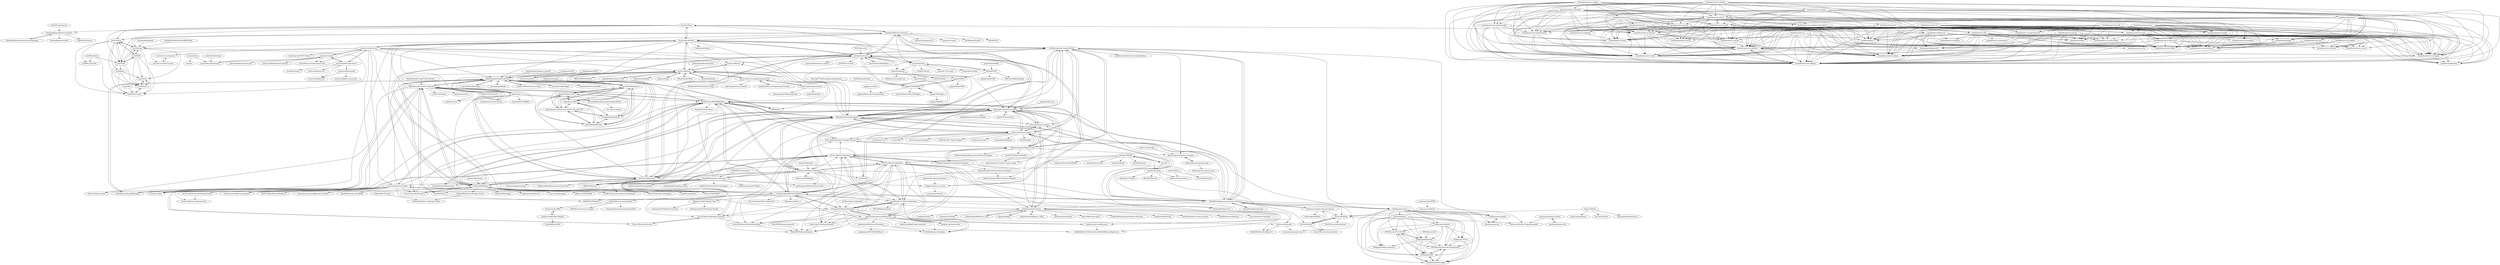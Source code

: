 digraph G {
"hryuk/Carberp" -> "BreakingMalware/PowerLoaderEx"
"hryuk/Carberp" -> "nyx0/Carberp"
"hryuk/Carberp" -> "nyx0/Rovnix"
"hryuk/Carberp" -> "hackedteam/soldier-win"
"hryuk/Carberp" -> "nyx0/Tinba"
"hryuk/Carberp" -> "m0n0ph1/Malware-Collection"
"hryuk/Carberp" -> "zeustrojancode/Zeus"
"micrictor/stuxnet" -> "research-virus/stuxnet"
"micrictor/stuxnet" -> "loneicewolf/Stuxnet-Source"
"micrictor/stuxnet" -> "SilverPoision/stuxnet-source-code"
"micrictor/stuxnet" -> "Laurelai/decompile-dump"
"micrictor/stuxnet" -> "phoenixlzx/flame-sourcecode"
"micrictor/stuxnet" -> "adamcaudill/EquationGroupLeak" ["e"=1]
"ajayrandhawa/Keylogger" -> "MinhasKamal/TrojanCockroach" ["e"=1]
"H1R0GH057/Anonymous" -> "PatrikH0lop/malware_showcase" ["e"=1]
"zeustrojancode/Zeus" -> "maestron/botnets"
"zeustrojancode/Zeus" -> "hryuk/Carberp"
"zeustrojancode/Zeus" -> "gbrindisi/malware"
"zeustrojancode/Zeus" -> "rossja/TinyNuke"
"zeustrojancode/Zeus" -> "MinhasKamal/TrojanCockroach"
"zeustrojancode/Zeus" -> "malwares/Botnet" ["e"=1]
"zeustrojancode/Zeus" -> "m0n0ph1/Malware-Collection"
"zeustrojancode/Zeus" -> "sweetsoftware/Ares" ["e"=1]
"zeustrojancode/Zeus" -> "research-virus/stuxnet"
"zeustrojancode/Zeus" -> "tarcisio-marinho/GonnaCry" ["e"=1]
"zeustrojancode/Zeus" -> "fabrimagic72/malware-samples"
"zeustrojancode/Zeus" -> "RamadhanAmizudin/malware"
"zeustrojancode/Zeus" -> "hasherezade/demos" ["e"=1]
"zeustrojancode/Zeus" -> "mstfknn/malware-sample-library"
"zeustrojancode/Zeus" -> "CSec0ps/Crypter" ["e"=1]
"epsylon/ufonet" -> "maestron/botnets" ["e"=1]
"maestron/botnets" -> "malwares/Botnet" ["e"=1]
"maestron/botnets" -> "sweetsoftware/Ares" ["e"=1]
"maestron/botnets" -> "UBoat-Botnet/UBoat" ["e"=1]
"maestron/botnets" -> "zeustrojancode/Zeus"
"maestron/botnets" -> "malwaredllc/byob" ["e"=1]
"maestron/botnets" -> "fabrimagic72/malware-samples"
"maestron/botnets" -> "maestron/reverse-engineering-tutorials"
"maestron/botnets" -> "epsylon/ufonet" ["e"=1]
"maestron/botnets" -> "AHXR/ghost" ["e"=1]
"maestron/botnets" -> "R00tS3c/DDOS-RootSec" ["e"=1]
"maestron/botnets" -> "ytisf/theZoo" ["e"=1]
"maestron/botnets" -> "SaturnsVoid/GoBot2" ["e"=1]
"maestron/botnets" -> "jgamblin/Mirai-Source-Code" ["e"=1]
"maestron/botnets" -> "MinhasKamal/TrojanCockroach"
"maestron/botnets" -> "NullArray/AutoSploit" ["e"=1]
"malwaredllc/byob" -> "maestron/botnets" ["e"=1]
"ytisf/theZoo" -> "fabrimagic72/malware-samples" ["e"=1]
"Endermanch/MalwareDatabase" -> "Da2dalus/The-MALWARE-Repo"
"Endermanch/MalwareDatabase" -> "NTFS123/MalwareDatabase"
"Endermanch/MalwareDatabase" -> "RamadhanAmizudin/malware"
"Endermanch/MalwareDatabase" -> "fabrimagic72/malware-samples"
"Endermanch/MalwareDatabase" -> "Endermanch/XPKeygen" ["e"=1]
"Endermanch/MalwareDatabase" -> "vxunderground/MalwareSourceCode" ["e"=1]
"Endermanch/MalwareDatabase" -> "RPISEC/Malware" ["e"=1]
"Endermanch/MalwareDatabase" -> "ytisf/theZoo" ["e"=1]
"Endermanch/MalwareDatabase" -> "PatrikH0lop/malware_showcase"
"Endermanch/MalwareDatabase" -> "ashishb/android-malware"
"Endermanch/MalwareDatabase" -> "kaiserfarrell/malware"
"Endermanch/MalwareDatabase" -> "acastillorobles77/MalwareDatabase"
"Endermanch/MalwareDatabase" -> "Pyran1/MalwareDatabase"
"Endermanch/MalwareDatabase" -> "cryptwareapps/Malware-Database"
"Endermanch/MalwareDatabase" -> "Vichingo455/MalwareDatabase"
"AHXR/ghost" -> "MinhasKamal/TrojanCockroach" ["e"=1]
"kaiserfarrell/malware" -> "gbrindisi/malware"
"kaiserfarrell/malware" -> "RamadhanAmizudin/malware"
"kaiserfarrell/malware" -> "MinhasKamal/CuteVirusCollection"
"kaiserfarrell/malware" -> "Chiggins/malware_sources"
"kaiserfarrell/malware" -> "623665910/Malware"
"kaiserfarrell/malware" -> "fabrimagic72/malware-samples"
"kaiserfarrell/malware" -> "NTFS123/MalwareDatabase"
"kaiserfarrell/malware" -> "malwares/DangerousZone" ["e"=1]
"kaiserfarrell/malware" -> "richkmeli/Richkware"
"kaiserfarrell/malware" -> "MinhasKamal/TrojanCockroach"
"kaiserfarrell/malware" -> "mstfknn/malware-sample-library"
"kaiserfarrell/malware" -> "ashishb/android-malware"
"kaiserfarrell/malware" -> "Da2dalus/The-MALWARE-Repo"
"kaiserfarrell/malware" -> "HynekPetrak/javascript-malware-collection"
"kaiserfarrell/malware" -> "Hildaboo/BabukRansomwareSourceCode" ["e"=1]
"NTFS123/MalwareDatabase" -> "acastillorobles77/MalwareDatabase"
"NTFS123/MalwareDatabase" -> "Vichingo455/MalwareDatabase"
"NTFS123/MalwareDatabase" -> "Pyran1/MalwareDatabase"
"NTFS123/MalwareDatabase" -> "System32Booster/MalwareDatabase"
"NTFS123/MalwareDatabase" -> "LimeGroupYT/MalwareDatabase"
"NTFS123/MalwareDatabase" -> "pankoza2-pl/malwaredatabase-old"
"NTFS123/MalwareDatabase" -> "Mist0090/MalwareDatabase"
"NTFS123/MalwareDatabase" -> "bbb93ef26e3c101ff11cdd21cab08a94/MalwareRepository"
"NTFS123/MalwareDatabase" -> "GetMbr/Malware-Database"
"NTFS123/MalwareDatabase" -> "cryptwareapps/Malware-Database"
"NTFS123/MalwareDatabase" -> "Endermanch/MalwareDatabase"
"NTFS123/MalwareDatabase" -> "pankoza2-pl/TrashMalwares"
"NTFS123/MalwareDatabase" -> "pankoza2-pl/trojan-leaks"
"NTFS123/MalwareDatabase" -> "LeoLezury/Hydrogen"
"tiagorlampert/sAINT" -> "MinhasKamal/TrojanCockroach" ["e"=1]
"msporny/dna" -> "orta/dna"
"msporny/dna" -> "Laurelai/decompile-dump"
"UBoat-Botnet/UBoat" -> "maestron/botnets" ["e"=1]
"Laurelai/decompile-dump" -> "micrictor/stuxnet"
"pylyf/NetWorm" -> "MinhasKamal/CuteVirusCollection" ["e"=1]
"pylyf/NetWorm" -> "623665910/Malware" ["e"=1]
"guitmz/virii" -> "MinhasKamal/CuteVirusCollection"
"guitmz/virii" -> "rdebath/viruses"
"guitmz/virii" -> "kaiserfarrell/malware"
"guitmz/virii" -> "richkmeli/Richkware"
"guitmz/virii" -> "kurobeats/old-school-viruses"
"guitmz/virii" -> "maestron/botnets"
"guitmz/virii" -> "zeustrojancode/Zeus"
"guitmz/virii" -> "threatland/TL-TROJAN" ["e"=1]
"guitmz/virii" -> "MinhasKamal/TrojanCockroach"
"guitmz/virii" -> "PELock/Simple-Polymorphic-Engine-SPE32"
"guitmz/virii" -> "Da2dalus/The-MALWARE-Repo"
"bytecode77/self-morphing-csharp-binary" -> "gigajew/WinXRunPE" ["e"=1]
"maestron/hacking-tutorials" -> "maestron/reverse-engineering-tutorials"
"maestron/hacking-tutorials" -> "xiaoyanguoke/CIAHackingTools" ["e"=1]
"maestron/hacking-tutorials" -> "laxa/HackingTools" ["e"=1]
"maestron/hacking-tutorials" -> "maestron/botnets"
"InQuest/malware-samples" -> "fabrimagic72/malware-samples"
"InQuest/malware-samples" -> "mstfknn/malware-sample-library"
"InQuest/malware-samples" -> "jstrosch/malware-samples" ["e"=1]
"InQuest/malware-samples" -> "MalwareSamples/Malware-Feed"
"InQuest/malware-samples" -> "HynekPetrak/javascript-malware-collection"
"InQuest/malware-samples" -> "RamadhanAmizudin/malware"
"InQuest/malware-samples" -> "InQuest/yara-rules" ["e"=1]
"InQuest/malware-samples" -> "JusticeRage/Manalyze" ["e"=1]
"InQuest/malware-samples" -> "0x48piraj/incarcero"
"InQuest/malware-samples" -> "Rurik/Noriben" ["e"=1]
"InQuest/malware-samples" -> "eset/malware-ioc" ["e"=1]
"InQuest/malware-samples" -> "ctxis/CAPE" ["e"=1]
"InQuest/malware-samples" -> "certsocietegenerale/fame" ["e"=1]
"InQuest/malware-samples" -> "Virus-Samples/Malware-Sample-Sources" ["e"=1]
"InQuest/malware-samples" -> "RedDrip7/APT_Digital_Weapon" ["e"=1]
"mstfknn/malware-sample-library" -> "InQuest/malware-samples"
"mstfknn/malware-sample-library" -> "fabrimagic72/malware-samples"
"mstfknn/malware-sample-library" -> "HynekPetrak/javascript-malware-collection"
"mstfknn/malware-sample-library" -> "RamadhanAmizudin/malware"
"mstfknn/malware-sample-library" -> "jstrosch/malware-samples" ["e"=1]
"mstfknn/malware-sample-library" -> "Virus-Samples/Malware-Sample-Sources" ["e"=1]
"mstfknn/malware-sample-library" -> "0x48piraj/incarcero"
"mstfknn/malware-sample-library" -> "wolfvan/some-samples"
"mstfknn/malware-sample-library" -> "MalwareSamples/Malware-Feed"
"mstfknn/malware-sample-library" -> "mstfknn/android-malware-sample-library"
"mstfknn/malware-sample-library" -> "Da2dalus/The-MALWARE-Repo"
"mstfknn/malware-sample-library" -> "kaiserfarrell/malware"
"mstfknn/malware-sample-library" -> "gbrindisi/malware"
"mstfknn/malware-sample-library" -> "albertzsigovits/malware-writeups"
"mstfknn/malware-sample-library" -> "m0n0ph1/Malware-Collection"
"darkarp/chromepass" -> "xyse/AutoHackingUsb" ["e"=1]
"acastillorobles77/MalwareDatabase" -> "NTFS123/MalwareDatabase"
"acastillorobles77/MalwareDatabase" -> "LimeGroupYT/MalwareDatabase"
"acastillorobles77/MalwareDatabase" -> "System32Booster/MalwareDatabase"
"acastillorobles77/MalwareDatabase" -> "Pyran1/MalwareDatabase"
"acastillorobles77/MalwareDatabase" -> "pankoza2-pl/malwaredatabase-old"
"acastillorobles77/MalwareDatabase" -> "Vichingo455/MalwareDatabase"
"acastillorobles77/MalwareDatabase" -> "Mist0090/MalwareDatabase"
"acastillorobles77/MalwareDatabase" -> "pankoza2-pl/TrashMalwares"
"acastillorobles77/MalwareDatabase" -> "GetMbr/Malware-Database"
"acastillorobles77/MalwareDatabase" -> "Gork3m/MrsMajor-3.0"
"acastillorobles77/MalwareDatabase" -> "NEUAI/MalwareLibrary"
"maestron/reverse-engineering-tutorials" -> "maestron/hacking-tutorials"
"maestron/reverse-engineering-tutorials" -> "GeoSn0w/Reverse-Engineering-Tutorials"
"maestron/reverse-engineering-tutorials" -> "maestron/botnets"
"maestron/reverse-engineering-tutorials" -> "Techlord-RCE/Penetration-Testing" ["e"=1]
"maestron/reverse-engineering-tutorials" -> "radareorg/awesome-radare2" ["e"=1]
"sk3ptre/AndroidMalware_2019" -> "ashishb/android-malware" ["e"=1]
"albertzsigovits/malware-writeups" -> "albertzsigovits/malware-study"
"gigajew/ratclient" -> "gigajew/Obfuscator-Demonstration"
"gigajew/WinXRunPE" -> "gigajew/Mandark"
"gigajew/WinXRunPE" -> "pigeonhands/ConfuserExPlugins" ["e"=1]
"gigajew/WinXRunPE" -> "gigajew/HVNC"
"gigajew/WinXRunPE" -> "gigajew/Obfuscator-Demonstration"
"MFOSSociety/CS-1101-MU" -> "0x48piraj/BubblePoke"
"MFOSSociety/CS-1101-MU" -> "MFOSSociety/awesome-hacktoberfest"
"MFOSSociety/CS-1101-MU" -> "0x48piraj/MusFi"
"MFOSSociety/CS-1101-MU" -> "0x48piraj/FlaskScrapper"
"abrar360/BeefPurloin" -> "seanthegeek/phishforall"
"abrar360/BeefPurloin" -> "gomugomuguru/Steal-User-identity-through-USB"
"abrar360/BeefPurloin" -> "FabioBaroni/WAS"
"abrar360/BeefPurloin" -> "grant273/phone-nab"
"abrar360/BeefPurloin" -> "xyse/AutoHackingUsb"
"gomugomuguru/Steal-User-identity-through-USB" -> "seanthegeek/phishforall"
"gomugomuguru/Steal-User-identity-through-USB" -> "FabioBaroni/WAS"
"gomugomuguru/Steal-User-identity-through-USB" -> "abrar360/BeefPurloin"
"gomugomuguru/Steal-User-identity-through-USB" -> "grant273/phone-nab"
"gomugomuguru/Steal-User-identity-through-USB" -> "xyse/AutoHackingUsb"
"0x48piraj/BubblePoke" -> "MFOSSociety/CS-1101-MU"
"0x48piraj/BubblePoke" -> "MFOSSociety/awesome-hacktoberfest"
"0x48piraj/BubblePoke" -> "0x48piraj/MusFi"
"0x48piraj/BubblePoke" -> "0x48piraj/FlaskScrapper"
"0x48piraj/BubblePoke" -> "0x48piraj/0x48piraj.github.io"
"albertzsigovits/malware-study" -> "albertzsigovits/malware-writeups"
"albertzsigovits/malware-study" -> "albertzsigovits/malware-tools"
"gigajew/Mandark" -> "gigajew/WinXRunPE"
"gigajew/Mandark" -> "gigajew/RatBase"
"drbeni/malquarium" -> "wolfvan/some-samples"
"0x48piraj/countdown" -> "MFOSSociety/awesome-hacktoberfest"
"0x48piraj/countdown" -> "0x48piraj/MusFi"
"0x48piraj/countdown" -> "0x48piraj/FlaskScrapper"
"0x48piraj/countdown" -> "MFOSSociety/CS-1101-MU"
"0x48piraj/countdown" -> "0x48piraj/BubblePoke"
"0x48piraj/countdown" -> "0x48piraj/LFS101x"
"0x48piraj/countdown" -> "0x48piraj/0x48piraj.github.io"
"openwpm/openwpm-crawler" -> "mozilla/openwpm-utils"
"openwpm/openwpm-crawler" -> "wspr-ncsu/BrowserFingerprintingAD"
"0x48piraj/MusFi" -> "MFOSSociety/awesome-hacktoberfest"
"0x48piraj/MusFi" -> "0x48piraj/FlaskScrapper"
"0x48piraj/MusFi" -> "MFOSSociety/CS-1101-MU"
"profanitas/abuse" -> "MFOSSociety/CS-1101-MU"
"profanitas/abuse" -> "0x48piraj/BubblePoke"
"profanitas/abuse" -> "MFOSSociety/awesome-hacktoberfest"
"profanitas/abuse" -> "0x48piraj/MusFi"
"profanitas/abuse" -> "0x48piraj/FlaskScrapper"
"profanitas/abuse" -> "0x48piraj/0x48piraj.github.io"
"profanitas/abuse" -> "0x48piraj/LFS101x"
"profanitas/abuse" -> "0x48piraj/countdown"
"mozilla/openwpm-utils" -> "openwpm/openwpm-crawler"
"MFOSSociety/8-8" -> "0x48piraj/BubblePoke" ["e"=1]
"0x48piraj/LFS101x" -> "MFOSSociety/awesome-hacktoberfest"
"0x48piraj/LFS101x" -> "0x48piraj/MusFi"
"0x48piraj/LFS101x" -> "0x48piraj/FlaskScrapper"
"MFOSSociety/awesome-hacktoberfest" -> "0x48piraj/MusFi"
"MFOSSociety/awesome-hacktoberfest" -> "0x48piraj/FlaskScrapper"
"0x48piraj/FlaskScrapper" -> "MFOSSociety/awesome-hacktoberfest"
"0x48piraj/FlaskScrapper" -> "0x48piraj/MusFi"
"pjlantz/droidbox" -> "ashishb/android-malware" ["e"=1]
"sk3ptre/AndroidMalware_2020" -> "ashishb/android-malware" ["e"=1]
"Da2dalus/The-MALWARE-Repo" -> "fabrimagic72/malware-samples"
"Da2dalus/The-MALWARE-Repo" -> "Endermanch/MalwareDatabase"
"Da2dalus/The-MALWARE-Repo" -> "alvin-tosh/Malware-Exhibit"
"Da2dalus/The-MALWARE-Repo" -> "Virus-Samples/Malware-Sample-Sources" ["e"=1]
"Da2dalus/The-MALWARE-Repo" -> "RamadhanAmizudin/malware"
"Da2dalus/The-MALWARE-Repo" -> "CSec0ps/Crypter" ["e"=1]
"Da2dalus/The-MALWARE-Repo" -> "MinhasKamal/CuteVirusCollection"
"Da2dalus/The-MALWARE-Repo" -> "cryptwareapps/Malware-Database"
"Da2dalus/The-MALWARE-Repo" -> "AHXR/ghost" ["e"=1]
"Da2dalus/The-MALWARE-Repo" -> "NTFS123/MalwareDatabase"
"Da2dalus/The-MALWARE-Repo" -> "MinhasKamal/TrojanCockroach"
"Da2dalus/The-MALWARE-Repo" -> "jstrosch/malware-samples" ["e"=1]
"Da2dalus/The-MALWARE-Repo" -> "PushpenderIndia/thorse" ["e"=1]
"Da2dalus/The-MALWARE-Repo" -> "ncorbuk/Python-Ransomware" ["e"=1]
"Da2dalus/The-MALWARE-Repo" -> "InQuest/malware-samples"
"jstrosch/malware-samples" -> "InQuest/malware-samples" ["e"=1]
"jstrosch/malware-samples" -> "fabrimagic72/malware-samples" ["e"=1]
"dmdhrumilmistry/pyhtools" -> "Vichingo455/MalwareDatabase" ["e"=1]
"onx/CIH" -> "NyDubh3/MEMZ"
"onx/CIH" -> "whypet/Monoxide"
"Aurore54F/JStap" -> "Aurore54F/JaSt"
"Aurore54F/JStap" -> "wspr-ncsu/BrowserFingerprintingAD"
"Aurore54F/JStap" -> "MarM15/js-transformations"
"Aurore54F/JStap" -> "Aurore54F/syntactic-jsdetector"
"PatrikH0lop/malware_showcase" -> "Endermanch/MalwareDatabase"
"PatrikH0lop/malware_showcase" -> "ncorbuk/Python-Ransomware" ["e"=1]
"PatrikH0lop/malware_showcase" -> "RamadhanAmizudin/malware"
"PatrikH0lop/malware_showcase" -> "fabrimagic72/malware-samples"
"PatrikH0lop/malware_showcase" -> "Da2dalus/The-MALWARE-Repo"
"PatrikH0lop/malware_showcase" -> "rootkit-io/awesome-malware-development" ["e"=1]
"PatrikH0lop/malware_showcase" -> "alvin-tosh/Malware-Exhibit"
"PatrikH0lop/malware_showcase" -> "vxunderground/MalwareSourceCode" ["e"=1]
"PatrikH0lop/malware_showcase" -> "davidbombal/red-python-scripts" ["e"=1]
"PatrikH0lop/malware_showcase" -> "623665910/Malware"
"PatrikH0lop/malware_showcase" -> "chvancooten/maldev-for-dummies" ["e"=1]
"PatrikH0lop/malware_showcase" -> "p0dalirius/Awesome-RCE-techniques" ["e"=1]
"PatrikH0lop/malware_showcase" -> "JohnHammond/msdt-follina" ["e"=1]
"PatrikH0lop/malware_showcase" -> "hak5/usbrubberducky-payloads" ["e"=1]
"PatrikH0lop/malware_showcase" -> "RPISEC/Malware" ["e"=1]
"ncorbuk/Python-Ransomware" -> "Da2dalus/The-MALWARE-Repo" ["e"=1]
"gigajew/HVNC" -> "gigajew/WinXRunPE"
"gigajew/HVNC" -> "gigajew/HyperRDP"
"openwpm/OpenWPM" -> "wspr-ncsu/visiblev8" ["e"=1]
"Gork3m/MrsMajor-3.0" -> "Mist0090/Fake-MrsMajor3.0"
"silence-is-best/c2db" -> "albertzsigovits/malware-writeups" ["e"=1]
"PELock/Simple-Polymorphic-Engine-SPE32" -> "fcccode/Vx-Engines"
"LimeGroupYT/MalwareDatabase" -> "Mist0090/MalwareDatabase"
"wspr-ncsu/visiblev8" -> "wspr-ncsu/BrowserFingerprintingAD"
"wspr-ncsu/visiblev8" -> "Aurore54F/JStap"
"research-virus/stuxnet" -> "micrictor/stuxnet"
"research-virus/stuxnet" -> "loneicewolf/Stuxnet-Source"
"research-virus/stuxnet" -> "zeustrojancode/Zeus"
"research-virus/stuxnet" -> "SilverPoision/stuxnet-source-code"
"research-virus/stuxnet" -> "MinhasKamal/TrojanCockroach"
"research-virus/stuxnet" -> "research-virus/shamoon"
"research-virus/stuxnet" -> "research-virus/net-traveler"
"research-virus/stuxnet" -> "Da2dalus/The-MALWARE-Repo"
"research-virus/stuxnet" -> "vxunderground/VXUG-Papers" ["e"=1]
"research-virus/stuxnet" -> "richkmeli/Richkware"
"research-virus/stuxnet" -> "gbrindisi/malware"
"research-virus/stuxnet" -> "chvancooten/maldev-for-dummies" ["e"=1]
"research-virus/stuxnet" -> "alvin-tosh/Malware-Exhibit"
"research-virus/stuxnet" -> "maestron/botnets"
"research-virus/stuxnet" -> "RamadhanAmizudin/malware"
"jonathandata1/pegasus_spyware" -> "MinhasKamal/TrojanCockroach" ["e"=1]
"hackedteam/core-android" -> "hackedteam/core-android-native"
"hackedteam/core-android" -> "hackedteam/core-linux"
"hackedteam/core-android" -> "hackedteam/fuzzer-windows"
"hackedteam/core-android" -> "hackedteam/core-android-market"
"hackedteam/core-android" -> "hackedteam/vector-default"
"hackedteam/core-android" -> "hackedteam/rcs-common"
"hackedteam/core-android" -> "hackedteam/core-win32"
"hackedteam/core-android" -> "hackedteam/vector-offline2"
"hackedteam/core-android" -> "hackedteam/core-android-audiocapture"
"hackedteam/core-android" -> "hackedteam/vector-silent"
"hackedteam/core-android" -> "hackedteam/driver-win32"
"hackedteam/core-android" -> "hackedteam/rcs-console"
"hackedteam/core-android" -> "hackedteam/shshget"
"hackedteam/core-android" -> "hackedteam/driver-win64"
"hackedteam/core-android" -> "hackedteam/gitosis-admin"
"qwqdanchun/DcRat" -> "Meltedd/HVNC" ["e"=1]
"MalwareSamples/Malware-Feed" -> "Virus-Samples/Malware-Sample-Sources" ["e"=1]
"MalwareSamples/Malware-Feed" -> "MalwareSamples/Linux-Malware-Samples"
"MalwareSamples/Malware-Feed" -> "dalvarezperez/CreateFile_based_rootkit"
"MalwareSamples/Malware-Feed" -> "InQuest/malware-samples"
"MalwareSamples/Malware-Feed" -> "Pyran1/MalwareDatabase"
"MalwareSamples/Malware-Feed" -> "MalwareSamples/Ransomware-Malware-Samples"
"MalwareSamples/Malware-Feed" -> "jstrosch/malware-samples" ["e"=1]
"MalwareSamples/Malware-Feed" -> "albertzsigovits/malware-writeups"
"MalwareSamples/Malware-Feed" -> "ciyze0101/Windows-Rootkits" ["e"=1]
"MalwareSamples/Malware-Feed" -> "fabrimagic72/malware-samples"
"MalwareSamples/Malware-Feed" -> "mstfknn/malware-sample-library"
"Amog-OS/AmogOS" -> "Endermanch/MalwareDatabase" ["e"=1]
"xyse/AutoHackingUsb" -> "abrar360/BeefPurloin"
"xyse/AutoHackingUsb" -> "gomugomuguru/Steal-User-identity-through-USB"
"xyse/AutoHackingUsb" -> "grant273/phone-nab"
"xyse/AutoHackingUsb" -> "FabioBaroni/WAS"
"xyse/AutoHackingUsb" -> "seanthegeek/phishforall"
"xyse/AutoHackingUsb" -> "MinhasKamal/TrojanCockroach"
"loneicewolf/Stuxnet-Source" -> "loneicewolf/fanny.bmp"
"loneicewolf/Stuxnet-Source" -> "loneicewolf/Agent.btz"
"loneicewolf/Stuxnet-Source" -> "uraninite/stuxnet"
"loneicewolf/Stuxnet-Source" -> "loneicewolf/Gauss-Src"
"loneicewolf/Stuxnet-Source" -> "micrictor/stuxnet"
"loneicewolf/Stuxnet-Source" -> "research-virus/stuxnet"
"redcode-labs/neurax" -> "richkmeli/Richkware" ["e"=1]
"Chiggins/malware_sources" -> "gbrindisi/malware"
"Chiggins/malware_sources" -> "samvartaka/malware"
"pankoza2-pl/malwaredatabase-old" -> "System32Booster/MalwareDatabase"
"pankoza2-pl/malwaredatabase-old" -> "LimeGroupYT/MalwareDatabase"
"pankoza2-pl/malwaredatabase-old" -> "pankoza2-pl/TrashMalwares"
"pankoza2-pl/malwaredatabase-old" -> "acastillorobles77/MalwareDatabase"
"pankoza2-pl/malwaredatabase-old" -> "GetMbr/Malware-Database"
"pankoza2-pl/malwaredatabase-old" -> "pankoza2-pl/trojan-leaks"
"pankoza2-pl/malwaredatabase-old" -> "Mist0090/MalwareDatabase"
"pankoza2-pl/malwaredatabase-old" -> "Vichingo455/MalwareDatabase"
"pankoza2-pl/malwaredatabase-old" -> "pankoza2-pl/Malware2.0Database"
"pankoza2-pl/malwaredatabase-old" -> "pankoza2-pl/kapi2.0peys-malwares"
"pankoza2-pl/malwaredatabase-old" -> "LeoLezury/Hydrogen"
"Vichingo455/MalwareDatabase" -> "acastillorobles77/MalwareDatabase"
"Vichingo455/MalwareDatabase" -> "NTFS123/MalwareDatabase"
"Vichingo455/MalwareDatabase" -> "pankoza2-pl/malwaredatabase-old"
"Vichingo455/MalwareDatabase" -> "LimeGroupYT/MalwareDatabase"
"Vichingo455/MalwareDatabase" -> "pankoza2-pl/TrashMalwares"
"Vichingo455/MalwareDatabase" -> "Pyran1/MalwareDatabase"
"Vichingo455/MalwareDatabase" -> "cryptwareapps/Malware-Database"
"Vichingo455/MalwareDatabase" -> "bbb93ef26e3c101ff11cdd21cab08a94/MalwareRepository"
"Vichingo455/MalwareDatabase" -> "System32Booster/MalwareDatabase"
"Vichingo455/MalwareDatabase" -> "GetMbr/Malware-Database"
"Vichingo455/MalwareDatabase" -> "Pyran1/MalwareDatabaseUnsorted"
"hackedteam/vector-exploit" -> "hackedteam/scout-win"
"hackedteam/vector-exploit" -> "hackedteam/core-linux"
"hackedteam/vector-exploit" -> "hackedteam/rcs-db-ext"
"hackedteam/vector-exploit" -> "hackedteam/core-android-market"
"hackedteam/vector-exploit" -> "hackedteam/fuzzer-windows"
"hackedteam/vector-exploit" -> "hackedteam/vector-offline2"
"hackedteam/vector-exploit" -> "hackedteam/fuzzer-android"
"hackedteam/vector-exploit" -> "hackedteam/core-android-native"
"hackedteam/vector-exploit" -> "hackedteam/vector-default"
"hackedteam/vector-exploit" -> "hackedteam/vector-dropper"
"hackedteam/vector-exploit" -> "hackedteam/vector-silent"
"hackedteam/vector-exploit" -> "hackedteam/rcs-db"
"hackedteam/vector-exploit" -> "hackedteam/core-win32"
"hackedteam/vector-exploit" -> "hackedteam/core-ios"
"hackedteam/vector-exploit" -> "hackedteam/core-win64"
"nyx0/Dendroid" -> "nyx0/Tinba" ["e"=1]
"nyx0/Dendroid" -> "nyx0/DLL-Inj3cti0n" ["e"=1]
"nyx0/Dendroid" -> "nyx0/PowerLoader" ["e"=1]
"Virus-Samples/Malware-Sample-Sources" -> "MalwareSamples/Malware-Feed" ["e"=1]
"Pyran1/MalwareDatabase" -> "Pyran1/MalwareDatabaseUnsorted"
"Pyran1/MalwareDatabase" -> "Pyran1/MalwareCollection"
"Pyran1/MalwareDatabase" -> "acastillorobles77/MalwareDatabase"
"Pyran1/MalwareDatabase" -> "System32Booster/MalwareDatabase"
"Pyran1/MalwareDatabase" -> "cryptwareapps/Malware-Database"
"Pyran1/MalwareDatabase" -> "NTFS123/MalwareDatabase"
"Pyran1/MalwareDatabase" -> "Vichingo455/MalwareDatabase"
"Pyran1/MalwareDatabase" -> "LimeGroupYT/MalwareDatabase"
"Pyran1/MalwareDatabase" -> "Mist0090/MalwareDatabase"
"Pyran1/MalwareDatabase" -> "pankoza2-pl/malwaredatabase-old"
"Pyran1/MalwareDatabase" -> "Virus-Samples/Malware-Sample-Sources" ["e"=1]
"Pyran1/MalwareDatabase" -> "MalwareSamples/Linux-Malware-Samples"
"Pyran1/MalwareDatabase" -> "MalwareSamples/Malware-Feed"
"MalwareSamples/Linux-Malware-Samples" -> "MalwareSamples/Android-Malware-Samples"
"MalwareSamples/Linux-Malware-Samples" -> "MalwareSamples/Malware-Feed"
"MalwareSamples/Linux-Malware-Samples" -> "Pyran1/MalwareDatabase"
"MalwareSamples/Linux-Malware-Samples" -> "MalwareSamples/Macos-Malware-Samples"
"kh4sh3i/Ransomware-Samples" -> "Tennessene/LockBit"
"kh4sh3i/Ransomware-Samples" -> "UIM-SEC/ransomware-samples"
"kh4sh3i/Ransomware-Samples" -> "rissgrouphub/ransomwaredataset2016"
"nyx0/RIG" -> "nyx0/PowerLoader"
"nyx0/PowerLoader" -> "nyx0/Dexter"
"nyx0/PowerLoader" -> "nyx0/Grum"
"hackedteam/fuzzer-android" -> "hackedteam/fuzzer-windows"
"hackedteam/fuzzer-android" -> "hackedteam/rcs-db-ext"
"hackedteam/fuzzer-android" -> "hackedteam/core-android-market"
"hackedteam/fuzzer-android" -> "hackedteam/core-android-native"
"hackedteam/fuzzer-android" -> "hackedteam/vector-default"
"hackedteam/fuzzer-android" -> "hackedteam/core-win64"
"hackedteam/fuzzer-android" -> "hackedteam/gitosis-admin"
"hackedteam/fuzzer-android" -> "hackedteam/core-winphone"
"hackedteam/fuzzer-android" -> "hackedteam/core-win32"
"hackedteam/fuzzer-android" -> "hackedteam/vector-offline2"
"hackedteam/fuzzer-android" -> "hackedteam/core-linux"
"hackedteam/fuzzer-android" -> "hackedteam/core-android-audiocapture"
"hackedteam/fuzzer-android" -> "hackedteam/vector-dropper"
"hackedteam/fuzzer-android" -> "hackedteam/rcs-anonymizer-old"
"hackedteam/fuzzer-android" -> "hackedteam/vector-silent"
"hackedteam/rcs-common" -> "hackedteam/core-linux"
"hackedteam/rcs-common" -> "hackedteam/core-win64"
"hackedteam/rcs-common" -> "hackedteam/vector-offline2"
"hackedteam/rcs-common" -> "hackedteam/vector-default"
"hackedteam/rcs-common" -> "hackedteam/vector-silent"
"hackedteam/rcs-common" -> "hackedteam/rcs-db"
"hackedteam/rcs-common" -> "hackedteam/fuzzer-windows"
"hackedteam/rcs-common" -> "hackedteam/core-android-native"
"hackedteam/rcs-common" -> "hackedteam/vector-dropper"
"hackedteam/rcs-common" -> "hackedteam/poc-x"
"hackedteam/rcs-common" -> "hackedteam/rcs-console"
"hackedteam/rcs-common" -> "hackedteam/GeoTrust"
"hackedteam/rcs-common" -> "hackedteam/shshget"
"hackedteam/rcs-common" -> "hackedteam/vector-offline"
"hackedteam/rcs-common" -> "hackedteam/rcs-console-library"
"nyx0/Tinba" -> "nyx0/Carberp"
"nyx0/Tinba" -> "nyx0/KINS"
"nyx0/Tinba" -> "nyx0/Dexter"
"nyx0/Tinba" -> "nyx0/Alina"
"nyx0/Tinba" -> "nyx0/Rovnix"
"nyx0/Tinba" -> "nyx0/PowerLoader"
"hackedteam/test-av" -> "hackedteam/vector-silent"
"hackedteam/test-av" -> "hackedteam/vector-offline2"
"hackedteam/test-av" -> "hackedteam/gitosis-admin"
"hackedteam/test-av" -> "hackedteam/vector-default"
"hackedteam/test-av" -> "hackedteam/poc-x"
"hackedteam/test-av" -> "hackedteam/rcs-console"
"hackedteam/test-av2" -> "hackedteam/rcs-db-ext"
"hackedteam/test-av2" -> "hackedteam/gitosis-admin"
"hackedteam/test-av2" -> "hackedteam/vector-offline2"
"hackedteam/test-av2" -> "hackedteam/libpemelter"
"hackedteam/test-av2" -> "hackedteam/vector-offline"
"hackedteam/test-av2" -> "hackedteam/vector-default"
"hackedteam/test-av2" -> "hackedteam/rcs-console-library"
"hackedteam/test-av2" -> "hackedteam/vector-dropper"
"hackedteam/test-av2" -> "hackedteam/vector-silent"
"hackedteam/test-av2" -> "hackedteam/core-winphone"
"hackedteam/core-ios" -> "hackedteam/rcs-db-ext"
"hackedteam/core-ios" -> "hackedteam/vector-offline2"
"hackedteam/core-ios" -> "hackedteam/fuzzer-windows"
"hackedteam/core-ios" -> "hackedteam/driver-win64"
"hackedteam/core-ios" -> "hackedteam/vector-offline"
"hackedteam/core-ios" -> "hackedteam/vector-default"
"hackedteam/core-ios" -> "hackedteam/driver-macos"
"hackedteam/core-ios" -> "hackedteam/core-android-native"
"hackedteam/core-ios" -> "hackedteam/rcs-console-library"
"hackedteam/core-ios" -> "hackedteam/vector-dropper"
"hackedteam/core-ios" -> "hackedteam/gitosis-admin"
"hackedteam/core-ios" -> "hackedteam/vector-silent"
"hackedteam/core-ios" -> "hackedteam/poc-x"
"hackedteam/core-ios" -> "hackedteam/libmelter"
"hackedteam/core-ios" -> "hackedteam/melter"
"hackedteam/vector-edk" -> "hackedteam/vector-default"
"hackedteam/vector-edk" -> "hackedteam/vector-dropper"
"hackedteam/vector-edk" -> "hackedteam/rcs-db-ext"
"hackedteam/vector-edk" -> "hackedteam/gitosis-admin"
"hackedteam/vector-edk" -> "hackedteam/vector-offline2"
"hackedteam/vector-edk" -> "hackedteam/vector-silent"
"hackedteam/vector-edk" -> "hackedteam/poc-x"
"hackedteam/vector-edk" -> "hackedteam/vector-offline"
"hackedteam/vector-edk" -> "hackedteam/shshget"
"hackedteam/vector-edk" -> "hackedteam/rcs-console-library"
"hackedteam/vector-edk" -> "hackedteam/libmelter"
"hackedteam/vector-edk" -> "hackedteam/melter"
"hackedteam/vector-edk" -> "hackedteam/rcs-console-mobile"
"hackedteam/vector-edk" -> "hackedteam/fuzzer-windows"
"hackedteam/vector-edk" -> "hackedteam/rcs-anonymizer-old"
"MalwareSamples/Android-Malware-Samples" -> "MalwareSamples/Macos-Malware-Samples"
"MalwareSamples/Android-Malware-Samples" -> "Pyran1/MalwareDatabaseUnsorted"
"hackedteam/shshget" -> "hackedteam/vector-offline"
"hackedteam/shshget" -> "hackedteam/rcs-console-library"
"hackedteam/shshget" -> "hackedteam/gitosis-admin"
"hackedteam/rcs-db" -> "hackedteam/rcs-db-ext"
"hackedteam/rcs-db" -> "hackedteam/rcs-console-mobile"
"hackedteam/rcs-db" -> "hackedteam/vector-offline2"
"hackedteam/rcs-db" -> "hackedteam/vector-default"
"hackedteam/rcs-db" -> "hackedteam/vector-offline"
"hackedteam/rcs-db" -> "hackedteam/vector-dropper"
"hackedteam/rcs-db" -> "hackedteam/vector-silent"
"hackedteam/rcs-db" -> "hackedteam/rcs-console-library"
"hackedteam/rcs-db" -> "hackedteam/gitosis-admin"
"hackedteam/rcs-db" -> "hackedteam/poc-x"
"hackedteam/rcs-db" -> "hackedteam/libmelter"
"hackedteam/rcs-db" -> "hackedteam/melter"
"hackedteam/rcs-db" -> "hackedteam/shshget"
"hackedteam/rcs-db" -> "hackedteam/rcs-backdoor"
"hackedteam/rcs-db" -> "hackedteam/rcs-anonymizer"
"nyx0/Carberp" -> "nyx0/Tinba"
"nyx0/Carberp" -> "nyx0/KINS"
"nyx0/Carberp" -> "nyx0/Dexter"
"nyx0/Carberp" -> "nyx0/Alina"
"nyx0/Carberp" -> "nyx0/Rovnix"
"nyx0/Carberp" -> "nyx0/DLL-Inj3cti0n"
"nyx0/Carberp" -> "nyx0/PowerLoader"
"hackedteam/soldier-win" -> "hackedteam/vector-default"
"hackedteam/soldier-win" -> "hackedteam/libpemelter"
"hackedteam/soldier-win" -> "hackedteam/vector-offline"
"hackedteam/soldier-win" -> "hackedteam/rcs-collector"
"hackedteam/soldier-win" -> "hackedteam/vector-dropper"
"hackedteam/soldier-win" -> "hackedteam/vector-recover"
"hackedteam/soldier-win" -> "hackedteam/rcs-console-library"
"hackedteam/soldier-win" -> "hackedteam/gitosis-admin"
"hackedteam/soldier-win" -> "hackedteam/driver-win32"
"hackedteam/soldier-win" -> "hackedteam/libmelter"
"hackedteam/soldier-win" -> "hackedteam/melter"
"hackedteam/soldier-win" -> "hackedteam/rcs-console-mobile"
"hackedteam/soldier-win" -> "hackedteam/vector-rmi"
"hackedteam/soldier-win" -> "hackedteam/rcs-backdoor"
"hackedteam/soldier-win" -> "hackedteam/vector-offline2"
"hackedteam/GeoTrust" -> "hackedteam/vector-default"
"hackedteam/GeoTrust" -> "hackedteam/vector-offline2"
"hackedteam/GeoTrust" -> "hackedteam/vector-ipa"
"hackedteam/GeoTrust" -> "hackedteam/vector-silent"
"hackedteam/GeoTrust" -> "hackedteam/poc-x"
"hackedteam/GeoTrust" -> "hackedteam/vector-offline"
"hackedteam/GeoTrust" -> "hackedteam/rcs-collector"
"hackedteam/GeoTrust" -> "hackedteam/shshget"
"hackedteam/GeoTrust" -> "hackedteam/vector-recover"
"hackedteam/GeoTrust" -> "hackedteam/rcs-console-library"
"hackedteam/GeoTrust" -> "hackedteam/gitosis-admin"
"hackedteam/GeoTrust" -> "hackedteam/libmelter"
"hackedteam/GeoTrust" -> "hackedteam/melter"
"hackedteam/GeoTrust" -> "hackedteam/rcs-console-mobile"
"hackedteam/GeoTrust" -> "hackedteam/core-win64"
"hackedteam/core-android-market" -> "hackedteam/rcs-db-ext"
"hackedteam/core-android-market" -> "hackedteam/vector-offline2"
"hackedteam/core-android-market" -> "hackedteam/vector-default"
"hackedteam/core-android-market" -> "hackedteam/vector-dropper"
"hackedteam/core-android-market" -> "hackedteam/vector-silent"
"hackedteam/core-android-market" -> "hackedteam/core-android-native"
"hackedteam/core-winphone" -> "hackedteam/rcs-db-ext"
"hackedteam/vector-ni" -> "hackedteam/rcs-db-ext"
"hackedteam/vector-ni" -> "hackedteam/core-android-native"
"hackedteam/vector-ni" -> "hackedteam/vector-offline2"
"hackedteam/vector-ni" -> "hackedteam/vector-default"
"hackedteam/vector-ni" -> "hackedteam/vector-dropper"
"hackedteam/vector-ni" -> "hackedteam/vector-silent"
"hackedteam/vector-ni" -> "hackedteam/vector-offline"
"hackedteam/vector-ni" -> "hackedteam/poc-x"
"hackedteam/vector-ni" -> "hackedteam/rcs-console-library"
"hackedteam/vector-ni" -> "hackedteam/gitosis-admin"
"hackedteam/vector-ni" -> "hackedteam/libmelter"
"hackedteam/vector-ni" -> "hackedteam/melter"
"hackedteam/vector-ni" -> "hackedteam/rcs-console-mobile"
"hackedteam/vector-ni" -> "hackedteam/driver-win64"
"hackedteam/vector-ni" -> "hackedteam/driver-macos"
"nyx0/Rovnix" -> "nyx0/KINS"
"nyx0/Rovnix" -> "nyx0/Grum"
"nyx0/Rovnix" -> "nyx0/Tinba"
"nyx0/Rovnix" -> "nyx0/Dexter"
"nyx0/Rovnix" -> "nyx0/Carberp"
"nyx0/Rovnix" -> "nyx0/PowerLoader"
"hackedteam/poc-x" -> "hackedteam/vector-offline2"
"hackedteam/core-packer" -> "hackedteam/libmelter"
"hackedteam/core-packer" -> "hackedteam/vector-offline2"
"hackedteam/core-packer" -> "hackedteam/libpemelter"
"hackedteam/core-packer" -> "hackedteam/vector-offline"
"hackedteam/core-packer" -> "hackedteam/vector-default"
"hackedteam/core-packer" -> "hackedteam/rcs-console-library"
"hackedteam/core-packer" -> "hackedteam/vector-dropper"
"hackedteam/core-packer" -> "hackedteam/vector-silent"
"hackedteam/core-packer" -> "hackedteam/melter"
"hackedteam/core-packer" -> "hackedteam/rcs-console-mobile"
"hackedteam/core-packer" -> "hackedteam/poc-x"
"hackedteam/core-packer" -> "hackedteam/rcs-collector"
"hackedteam/core-win64" -> "hackedteam/driver-win64"
"hackedteam/core-win64" -> "hackedteam/core-android-native"
"hackedteam/core-win64" -> "hackedteam/fuzzer-windows"
"hackedteam/core-win64" -> "hackedteam/vector-offline2"
"hackedteam/core-win64" -> "hackedteam/vector-default"
"hackedteam/core-win64" -> "hackedteam/vector-silent"
"hackedteam/core-win64" -> "hackedteam/rcs-console"
"hackedteam/core-win64" -> "hackedteam/core-linux"
"hackedteam/core-win64" -> "hackedteam/vector-offline"
"hackedteam/core-win64" -> "hackedteam/vector-dropper"
"hackedteam/core-win64" -> "hackedteam/rcs-db-ext"
"hackedteam/core-win64" -> "hackedteam/rcs-console-library"
"hackedteam/core-win64" -> "hackedteam/driver-win32"
"hackedteam/core-win64" -> "hackedteam/poc-x"
"hackedteam/core-win64" -> "hackedteam/libmelter"
"hackedteam/vector-ipa" -> "hackedteam/vector-offline"
"hackedteam/vector-ipa" -> "hackedteam/rcs-collector"
"hackedteam/vector-ipa" -> "hackedteam/vector-recover"
"hackedteam/vector-ipa" -> "hackedteam/rcs-console-library"
"hackedteam/core-linux" -> "hackedteam/core-win64"
"hackedteam/core-linux" -> "hackedteam/fuzzer-windows"
"hackedteam/core-linux" -> "hackedteam/core-android-native"
"hackedteam/core-linux" -> "hackedteam/vector-offline2"
"hackedteam/core-linux" -> "hackedteam/vector-default"
"hackedteam/core-linux" -> "hackedteam/vector-silent"
"hackedteam/core-linux" -> "hackedteam/rcs-console"
"hackedteam/core-linux" -> "hackedteam/core-win32"
"hackedteam/core-linux" -> "hackedteam/vector-dropper"
"hackedteam/core-linux" -> "hackedteam/rcs-db-ext"
"hackedteam/core-linux" -> "hackedteam/driver-win32"
"hackedteam/core-linux" -> "hackedteam/poc-x"
"hackedteam/core-linux" -> "hackedteam/core-android-audiocapture"
"hackedteam/core-linux" -> "hackedteam/rcs-console-mobile"
"hackedteam/core-linux" -> "hackedteam/driver-win64"
"m0n0ph1/Win64-Rovnix-VBR-Bootkit" -> "nyx0/Rovnix" ["e"=1]
"research-virus/net-traveler" -> "research-virus/shamoon"
"research-virus/shamoon" -> "research-virus/net-traveler"
"hackedteam/core-win32" -> "hackedteam/fuzzer-windows"
"hackedteam/core-win32" -> "hackedteam/vector-offline2"
"hackedteam/core-win32" -> "hackedteam/driver-win32"
"hackedteam/core-win32" -> "hackedteam/vector-default"
"hackedteam/core-win32" -> "hackedteam/gitosis-admin"
"hackedteam/core-win32" -> "hackedteam/vector-dropper"
"hackedteam/core-win32" -> "hackedteam/vector-silent"
"hackedteam/core-win32" -> "hackedteam/rcs-db-ext"
"hackedteam/core-win32" -> "hackedteam/rcs-console"
"hackedteam/core-win32" -> "hackedteam/libpemelter"
"hackedteam/core-win32" -> "hackedteam/vector-offline"
"hackedteam/core-win32" -> "hackedteam/driver-win64"
"nyx0/KINS" -> "nyx0/Dexter"
"nyx0/KINS" -> "nyx0/Grum"
"nyx0/KINS" -> "nyx0/Carberp"
"nyx0/KINS" -> "nyx0/PowerLoader"
"nyx0/KINS" -> "nyx0/Tinba"
"nyx0/KINS" -> "nyx0/Rovnix"
"hackedteam/scout-win" -> "hackedteam/fuzzer-windows"
"hackedteam/scout-win" -> "hackedteam/vector-silent"
"hackedteam/scout-win" -> "hackedteam/rcs-db-ext"
"hackedteam/scout-win" -> "hackedteam/vector-offline2"
"hackedteam/scout-win" -> "hackedteam/vector-default"
"hackedteam/scout-win" -> "hackedteam/vector-dropper"
"hackedteam/scout-win" -> "hackedteam/core-win32"
"hackedteam/scout-win" -> "hackedteam/driver-win32"
"hackedteam/scout-win" -> "hackedteam/rcs-console"
"hackedteam/scout-win" -> "hackedteam/gitosis-admin"
"hackedteam/scout-win" -> "hackedteam/core-android-native"
"hackedteam/scout-win" -> "hackedteam/driver-win64"
"hackedteam/scout-win" -> "hackedteam/driver-macos"
"hackedteam/scout-win" -> "hackedteam/test-av2"
"hackedteam/scout-win" -> "hackedteam/core-winmobile"
"hackedteam/core-macos" -> "hackedteam/driver-macos"
"hackedteam/core-macos" -> "hackedteam/vector-macos-root"
"hackedteam/core-macos" -> "hackedteam/vector-offline2"
"hackedteam/core-macos" -> "hackedteam/vector-default"
"hackedteam/core-macos" -> "hackedteam/gitosis-admin"
"hackedteam/core-macos" -> "hackedteam/vector-dropper"
"hackedteam/core-macos" -> "hackedteam/vector-silent"
"hackedteam/core-macos" -> "hackedteam/rcs-console"
"hackedteam/core-macos" -> "hackedteam/libpemelter"
"hackedteam/core-macos" -> "hackedteam/vector-offline"
"hackedteam/core-macos" -> "hackedteam/rcs-collector"
"hackedteam/core-macos" -> "hackedteam/core-winmobile"
"hackedteam/core-macos" -> "hackedteam/vector-recover"
"hackedteam/core-macos" -> "hackedteam/rcs-console-library"
"hackedteam/core-macos" -> "hackedteam/rcs-anonymizer-old"
"nyx0/Dexter" -> "nyx0/Grum"
"nyx0/Dexter" -> "nyx0/PowerLoader"
"hackedteam/core-android-audiocapture" -> "hackedteam/vector-offline2"
"hackedteam/core-android-audiocapture" -> "hackedteam/vector-offline"
"hackedteam/core-android-audiocapture" -> "hackedteam/core-android-native"
"hackedteam/core-android-audiocapture" -> "hackedteam/rcs-console-library"
"hackedteam/core-android-audiocapture" -> "hackedteam/gitosis-admin"
"hackedteam/driver-win64" -> "hackedteam/vector-offline"
"hackedteam/driver-win64" -> "hackedteam/rcs-console-library"
"hackedteam/vector-applet" -> "hackedteam/vector-offline"
"hackedteam/vector-applet" -> "hackedteam/rcs-collector"
"hackedteam/vector-applet" -> "hackedteam/vector-recover"
"hackedteam/vector-applet" -> "hackedteam/rcs-console-library"
"loneicewolf/fanny.bmp" -> "loneicewolf/flame-sourcecode"
"loneicewolf/fanny.bmp" -> "loneicewolf/Agent.btz"
"nyx0/Grum" -> "nyx0/Dexter"
"hackedteam/fuzzer-windows" -> "hackedteam/vector-offline2"
"hackedteam/fuzzer-windows" -> "hackedteam/vector-default"
"hackedteam/fuzzer-windows" -> "hackedteam/vector-silent"
"hackedteam/fuzzer-windows" -> "hackedteam/rcs-console"
"hackedteam/fuzzer-windows" -> "hackedteam/gitosis-admin"
"hackedteam/driver-macos" -> "hackedteam/gitosis-admin"
"hackedteam/driver-macos" -> "hackedteam/vector-offline2"
"hackedteam/driver-macos" -> "hackedteam/libpemelter"
"hackedteam/driver-macos" -> "hackedteam/vector-offline"
"hackedteam/driver-macos" -> "hackedteam/vector-macos-root"
"hackedteam/driver-macos" -> "hackedteam/rcs-console-library"
"hackedteam/driver-macos" -> "hackedteam/vector-default"
"hackedteam/driver-macos" -> "hackedteam/core-winmobile"
"hackedteam/driver-macos" -> "hackedteam/libmelter"
"hackedteam/driver-macos" -> "hackedteam/melter"
"hackedteam/driver-macos" -> "hackedteam/rcs-console-mobile"
"nyx0/Alina" -> "nyx0/Dexter"
"nyx0/Alina" -> "nyx0/Grum"
"nyx0/Alina" -> "nyx0/PowerLoader"
"hackedteam/core-android-native" -> "hackedteam/vector-offline2"
"hackedteam/core-android-native" -> "hackedteam/vector-default"
"hackedteam/core-android-native" -> "hackedteam/vector-silent"
"hackedteam/rcs-anonymizer-old" -> "hackedteam/vector-offline2"
"hackedteam/rcs-console" -> "hackedteam/vector-offline2"
"hackedteam/rcs-console" -> "hackedteam/vector-default"
"hackedteam/vector-macos-root" -> "hackedteam/vector-rmi"
"hackedteam/vector-macos-root" -> "hackedteam/libpemelter"
"hackedteam/vector-macos-root" -> "hackedteam/vector-offline"
"hackedteam/vector-macos-root" -> "hackedteam/rcs-collector"
"hackedteam/vector-macos-root" -> "hackedteam/driver-macos"
"hackedteam/vector-macos-root" -> "hackedteam/vector-recover"
"hackedteam/vector-macos-root" -> "hackedteam/rcs-console-library"
"hackedteam/vector-macos-root" -> "hackedteam/gitosis-admin"
"hackedteam/vector-dropper" -> "hackedteam/vector-default"
"hackedteam/vector-dropper" -> "hackedteam/vector-offline2"
"hackedteam/vector-dropper" -> "hackedteam/libmelter"
"hackedteam/vector-offline2" -> "hackedteam/vector-default"
"hackedteam/vector-default" -> "hackedteam/vector-offline2"
"hackedteam/vector-default" -> "hackedteam/gitosis-admin"
"hackedteam/vector-default" -> "hackedteam/vector-dropper"
"hackedteam/vector-default" -> "hackedteam/vector-silent"
"hackedteam/vector-silent" -> "hackedteam/vector-offline2"
"hackedteam/vector-silent" -> "hackedteam/vector-default"
"sweetsoftware/Ares" -> "maestron/botnets" ["e"=1]
"alvin-tosh/Malware-Exhibit" -> "Da2dalus/The-MALWARE-Repo"
"alvin-tosh/Malware-Exhibit" -> "alvin-tosh/Infosec-and-Hacking-Scripts"
"alvin-tosh/Malware-Exhibit" -> "0xmaximus/Galaxy-Bugbounty-Checklist" ["e"=1]
"alvin-tosh/Malware-Exhibit" -> "fabrimagic72/malware-samples"
"alvin-tosh/Malware-Exhibit" -> "MinhasKamal/TrojanCockroach"
"alvin-tosh/Malware-Exhibit" -> "rootkit-io/awesome-malware-development" ["e"=1]
"alvin-tosh/Malware-Exhibit" -> "Err0r-ICA/Ransomware" ["e"=1]
"alvin-tosh/Malware-Exhibit" -> "Vichingo455/MalwareDatabase"
"alvin-tosh/Malware-Exhibit" -> "cryptwareapps/Malware-Database"
"alvin-tosh/Malware-Exhibit" -> "CSec0ps/Crypter" ["e"=1]
"alvin-tosh/Malware-Exhibit" -> "alvin-tosh/Kenyatta-Ransomware"
"alvin-tosh/Malware-Exhibit" -> "chvancooten/maldev-for-dummies" ["e"=1]
"alvin-tosh/Malware-Exhibit" -> "0xJs/RedTeaming_CheatSheet" ["e"=1]
"alvin-tosh/Malware-Exhibit" -> "tarcisio-marinho/GonnaCry" ["e"=1]
"alvin-tosh/Malware-Exhibit" -> "YA551N3/Bug-Bounty-Wordlists" ["e"=1]
"LeoLezury/Hydrogen" -> "Itzsten/psychosomatic.exe"
"LeoLezury/Hydrogen" -> "Mist0090/Fake-MrsMajor3.0"
"RPISEC/Malware" -> "RamadhanAmizudin/malware" ["e"=1]
"JonDoNym/peinjector" -> "BreakingMalware/PowerLoaderEx" ["e"=1]
"cryptwareapps/Malware-Database" -> "Pyran1/MalwareDatabase"
"cryptwareapps/Malware-Database" -> "Vichingo455/MalwareDatabase"
"cryptwareapps/Malware-Database" -> "Pyran1/MalwareDatabaseUnsorted"
"cryptwareapps/Malware-Database" -> "NTFS123/MalwareDatabase"
"cryptwareapps/Malware-Database" -> "Virus-Samples/Malware-Sample-Sources" ["e"=1]
"cryptwareapps/Malware-Database" -> "acastillorobles77/MalwareDatabase"
"cryptwareapps/Malware-Database" -> "Da2dalus/The-MALWARE-Repo"
"cryptwareapps/Malware-Database" -> "Haroun-Haeder/MalwareDatabase"
"cryptwareapps/Malware-Database" -> "alvin-tosh/Malware-Exhibit"
"cryptwareapps/Malware-Database" -> "HynekPetrak/javascript-malware-collection"
"cryptwareapps/Malware-Database" -> "ifding/iot-malware" ["e"=1]
"cryptwareapps/Malware-Database" -> "mstfknn/malware-sample-library"
"cryptwareapps/Malware-Database" -> "kh4sh3i/Ransomware-Samples"
"cryptwareapps/Malware-Database" -> "hktkqwe123/All-Hacking-Tools"
"cryptwareapps/Malware-Database" -> "pankoza2-pl/malwaredatabase-old"
"MinhasKamal/TrojanCockroach" -> "MinhasKamal/StupidKeylogger" ["e"=1]
"MinhasKamal/TrojanCockroach" -> "xyse/AutoHackingUsb"
"MinhasKamal/TrojanCockroach" -> "adonespitogo/AdoBot" ["e"=1]
"MinhasKamal/TrojanCockroach" -> "grant273/phone-nab"
"MinhasKamal/TrojanCockroach" -> "richkmeli/Richkware"
"MinhasKamal/TrojanCockroach" -> "abrar360/BeefPurloin"
"MinhasKamal/TrojanCockroach" -> "MinhasKamal/CuteVirusCollection"
"MinhasKamal/TrojanCockroach" -> "AHXR/ghost" ["e"=1]
"MinhasKamal/TrojanCockroach" -> "gomugomuguru/Steal-User-identity-through-USB"
"MinhasKamal/TrojanCockroach" -> "FabioBaroni/WAS"
"MinhasKamal/TrojanCockroach" -> "malwares/Remote-Access-Trojan" ["e"=1]
"MinhasKamal/TrojanCockroach" -> "seanthegeek/phishforall"
"MinhasKamal/TrojanCockroach" -> "ajayrandhawa/Keylogger" ["e"=1]
"MinhasKamal/TrojanCockroach" -> "GiacomoLaw/Keylogger" ["e"=1]
"MinhasKamal/TrojanCockroach" -> "Viralmaniar/Powershell-RAT" ["e"=1]
"Song-Li/ODGen" -> "Song-Li/ObjLupAnsys"
"Song-Li/ODGen" -> "Aurore54F/JStap"
"Song-Li/ODGen" -> "fast-sp-2023/fast"
"Song-Li/ODGen" -> "zifeng-kang/ProbetheProto"
"alvin-tosh/Infosec-and-Hacking-Scripts" -> "alvin-tosh/Kenyatta-Ransomware"
"goliate/hidden-tear" -> "fabrimagic72/malware-samples" ["e"=1]
"ThomasThelen/Anti-Debugging" -> "richkmeli/Richkware" ["e"=1]
"Meltedd/HVNC" -> "rossja/TinyNuke"
"Meltedd/HVNC" -> "qwqdanchun/HVNC"
"Meltedd/HVNC" -> "gigajew/HVNC"
"Meltedd/HVNC" -> "WKL-Sec/HiddenDesktop" ["e"=1]
"misterch0c/malSploitBase" -> "gbrindisi/malware" ["e"=1]
"Pyran1/MalwareCollection" -> "Pyran1/MalwareDatabaseUnsorted"
"Pyran1/MalwareCollection" -> "Pyran1/MalwareDatabase"
"hktkqwe123/All-Hacking-Tools" -> "datamanner001/GH-Hacking-Tool-Kit"
"hktkqwe123/All-Hacking-Tools" -> "me-hacker001/Hacking-Tools-Pack"
"Pyran1/MalwareDatabaseUnsorted" -> "System32Booster/MalwareDatabase"
"Pyran1/MalwareDatabaseUnsorted" -> "Pyran1/MalwareDatabase"
"Pyran1/MalwareDatabaseUnsorted" -> "Pyran1/MalwareCollection"
"HynekPetrak/malware-jail" -> "HynekPetrak/javascript-malware-collection" ["e"=1]
"BreakingMalware/PowerLoaderEx" -> "BreakingMalwareResearch/atom-bombing" ["e"=1]
"BreakingMalware/PowerLoaderEx" -> "BreakingMalware/Selfie"
"BreakingMalware/PowerLoaderEx" -> "hfiref0x/ZeroAccess"
"nikicat/web-malware-collection" -> "Chiggins/malware_sources" ["e"=1]
"pankoza2-pl/TrashMalwares" -> "bbb93ef26e3c101ff11cdd21cab08a94/MalwareRepository"
"whypet/Monoxide" -> "Mist0090/Dioxide"
"whypet/Monoxide" -> "zDominik111/Holzer"
"whypet/Monoxide" -> "MalwareStudio/melter.a"
"whypet/Monoxide" -> "Itzsten/psychosomatic.exe"
"Mist0090/Monoxide-peaceful" -> "Mist0090/MalwareDatabase"
"seanthegeek/phishforall" -> "FabioBaroni/WAS"
"seanthegeek/phishforall" -> "gomugomuguru/Steal-User-identity-through-USB"
"seanthegeek/phishforall" -> "abrar360/BeefPurloin"
"seanthegeek/phishforall" -> "grant273/phone-nab"
"System32Booster/MalwareDatabase" -> "Mist0090/MalwareDatabase"
"malwares/Botnet" -> "maestron/botnets" ["e"=1]
"ashishb/android-malware" -> "sk3ptre/AndroidMalware_2020" ["e"=1]
"ashishb/android-malware" -> "sk3ptre/AndroidMalware_2019" ["e"=1]
"ashishb/android-malware" -> "fabrimagic72/malware-samples"
"ashishb/android-malware" -> "RamadhanAmizudin/malware"
"ashishb/android-malware" -> "androguard/androguard" ["e"=1]
"ashishb/android-malware" -> "pjlantz/droidbox" ["e"=1]
"ashishb/android-malware" -> "idanr1986/cuckoo-droid" ["e"=1]
"ashishb/android-malware" -> "niallmcl/Deep-Android-Malware-Detection" ["e"=1]
"ashishb/android-malware" -> "alexMyG/AndroPyTool" ["e"=1]
"ashishb/android-malware" -> "ashishb/android-security-awesome" ["e"=1]
"ashishb/android-malware" -> "hxp2k6/Android-Malwares"
"ashishb/android-malware" -> "strazzere/android-unpacker" ["e"=1]
"ashishb/android-malware" -> "maoqyhz/DroidCC" ["e"=1]
"ashishb/android-malware" -> "annamalai-nr/drebin" ["e"=1]
"ashishb/android-malware" -> "InQuest/malware-samples"
"RamadhanAmizudin/malware" -> "gbrindisi/malware"
"RamadhanAmizudin/malware" -> "kaiserfarrell/malware"
"RamadhanAmizudin/malware" -> "fabrimagic72/malware-samples"
"RamadhanAmizudin/malware" -> "m0n0ph1/Malware-Collection"
"RamadhanAmizudin/malware" -> "RPISEC/Malware" ["e"=1]
"RamadhanAmizudin/malware" -> "mstfknn/malware-sample-library"
"RamadhanAmizudin/malware" -> "InQuest/malware-samples"
"RamadhanAmizudin/malware" -> "ashishb/android-malware"
"RamadhanAmizudin/malware" -> "Endermanch/MalwareDatabase"
"RamadhanAmizudin/malware" -> "Da2dalus/The-MALWARE-Repo"
"RamadhanAmizudin/malware" -> "jstrosch/malware-samples" ["e"=1]
"RamadhanAmizudin/malware" -> "HynekPetrak/javascript-malware-collection"
"RamadhanAmizudin/malware" -> "malwares/Botnet" ["e"=1]
"RamadhanAmizudin/malware" -> "maestron/botnets"
"RamadhanAmizudin/malware" -> "richkmeli/Richkware"
"gbrindisi/malware" -> "kaiserfarrell/malware"
"gbrindisi/malware" -> "RamadhanAmizudin/malware"
"gbrindisi/malware" -> "Chiggins/malware_sources"
"gbrindisi/malware" -> "misterch0c/malSploitBase" ["e"=1]
"gbrindisi/malware" -> "fdiskyou/malware"
"gbrindisi/malware" -> "m0n0ph1/Malware-Collection"
"gbrindisi/malware" -> "fabrimagic72/malware-samples"
"gbrindisi/malware" -> "hryuk/Carberp"
"gbrindisi/malware" -> "richkmeli/Richkware"
"gbrindisi/malware" -> "hasherezade/malware_analysis" ["e"=1]
"gbrindisi/malware" -> "JPCERTCC/aa-tools" ["e"=1]
"gbrindisi/malware" -> "zeustrojancode/Zeus"
"gbrindisi/malware" -> "RPISEC/Malware" ["e"=1]
"gbrindisi/malware" -> "malwares/Botnet" ["e"=1]
"gbrindisi/malware" -> "rossja/TinyNuke"
"malwares/Remote-Access-Trojan" -> "MinhasKamal/TrojanCockroach" ["e"=1]
"petikvx/LockBit-Black-Builder" -> "Tennessene/LockBit"
"petikvx/LockBit-Black-Builder" -> "Zzutiky666/LockBit"
"fdiskyou/malware" -> "aainz/TinyNuke"
"fdiskyou/malware" -> "gbrindisi/malware"
"fdiskyou/malware" -> "subTee/PoshRat" ["e"=1]
"fdiskyou/malware" -> "fdiskyou/www.rootkit.com" ["e"=1]
"Itzsten/Halter" -> "MalwareStudio/melter.a"
"Itzsten/Halter" -> "Itzsten/Hallucinate"
"jgamblin/Mirai-Source-Code" -> "maestron/botnets" ["e"=1]
"mauri870/ransomware" -> "fabrimagic72/malware-samples" ["e"=1]
"0x27/linux.mirai" -> "gbrindisi/malware" ["e"=1]
"Endermanch/XPKeygen" -> "Endermanch/MalwareDatabase" ["e"=1]
"ciyze0101/Windows-Rootkits" -> "dalvarezperez/CreateFile_based_rootkit" ["e"=1]
"MinhasKamal/StupidKeylogger" -> "MinhasKamal/TrojanCockroach" ["e"=1]
"MinhasKamal/StupidKeylogger" -> "richkmeli/Richkware" ["e"=1]
"MinhasKamal/StupidKeylogger" -> "MinhasKamal/CuteVirusCollection" ["e"=1]
"Tennessene/LockBit" -> "petikvx/LockBit-Black-Builder"
"NyDubh3/MEMZ" -> "UnforeseenOcean/VineMEMZ"
"NyDubh3/MEMZ" -> "serbinskis/memz-fork"
"NyDubh3/MEMZ" -> "whypet/Monoxide"
"NyDubh3/MEMZ" -> "acastillorobles77/MalwareDatabase"
"NyDubh3/MEMZ" -> "serbinskis/delphi"
"NyDubh3/MEMZ" -> "onx/CIH"
"NyDubh3/MEMZ" -> "Gork3m/MrsMajor-3.0"
"NyDubh3/MEMZ" -> "Viper4K/malware"
"NyDubh3/MEMZ" -> "NTFS123/MalwareDatabase"
"MinhasKamal/CreepyCodeCollection" -> "MinhasKamal/CuteVirusCollection" ["e"=1]
"pankoza2-pl/Malware2.0Database" -> "GetMbr/Malware-Database"
"pankoza2-pl/Malware2.0Database" -> "pankoza2-pl/DOCTOR-BSOD.exe"
"FabioBaroni/WAS" -> "seanthegeek/phishforall"
"FabioBaroni/WAS" -> "gomugomuguru/Steal-User-identity-through-USB"
"FabioBaroni/WAS" -> "abrar360/BeefPurloin"
"FabioBaroni/WAS" -> "grant273/phone-nab"
"FabioBaroni/WAS" -> "xyse/AutoHackingUsb"
"GiacomoLaw/Keylogger" -> "MinhasKamal/TrojanCockroach" ["e"=1]
"BreakingMalwareResearch/atom-bombing" -> "BreakingMalware/PowerLoaderEx" ["e"=1]
"MinhasKamal/CuteVirusCollection" -> "MinhasKamal/TrojanCockroach"
"MinhasKamal/CuteVirusCollection" -> "kaiserfarrell/malware"
"MinhasKamal/CuteVirusCollection" -> "pylyf/NetWorm" ["e"=1]
"MinhasKamal/CuteVirusCollection" -> "MinhasKamal/StupidKeylogger" ["e"=1]
"MinhasKamal/CuteVirusCollection" -> "Err0r-ICA/Ransomware" ["e"=1]
"MinhasKamal/CuteVirusCollection" -> "Da2dalus/The-MALWARE-Repo"
"MinhasKamal/CuteVirusCollection" -> "richkmeli/Richkware"
"MinhasKamal/CuteVirusCollection" -> "rdebath/viruses"
"MinhasKamal/CuteVirusCollection" -> "guitmz/virii"
"MinhasKamal/CuteVirusCollection" -> "Err0r-ICA/Viridae" ["e"=1]
"MinhasKamal/CuteVirusCollection" -> "hacksparrow/virus"
"MinhasKamal/CuteVirusCollection" -> "MalDev101/Loveware"
"MinhasKamal/CuteVirusCollection" -> "zeustrojancode/Zeus"
"MinhasKamal/CuteVirusCollection" -> "CSec0ps/Crypter" ["e"=1]
"MinhasKamal/CuteVirusCollection" -> "Virus-Samples/Malware-Sample-Sources" ["e"=1]
"calebmadrigal/trackerjacker" -> "maestron/botnets" ["e"=1]
"grant273/phone-nab" -> "gomugomuguru/Steal-User-identity-through-USB"
"grant273/phone-nab" -> "seanthegeek/phishforall"
"grant273/phone-nab" -> "FabioBaroni/WAS"
"grant273/phone-nab" -> "abrar360/BeefPurloin"
"grant273/phone-nab" -> "xyse/AutoHackingUsb"
"adonespitogo/AdoBot" -> "MinhasKamal/TrojanCockroach" ["e"=1]
"fabrimagic72/malware-samples" -> "InQuest/malware-samples"
"fabrimagic72/malware-samples" -> "RamadhanAmizudin/malware"
"fabrimagic72/malware-samples" -> "Da2dalus/The-MALWARE-Repo"
"fabrimagic72/malware-samples" -> "jstrosch/malware-samples" ["e"=1]
"fabrimagic72/malware-samples" -> "mstfknn/malware-sample-library"
"fabrimagic72/malware-samples" -> "ytisf/theZoo" ["e"=1]
"fabrimagic72/malware-samples" -> "ashishb/android-malware"
"fabrimagic72/malware-samples" -> "tarcisio-marinho/GonnaCry" ["e"=1]
"fabrimagic72/malware-samples" -> "HynekPetrak/javascript-malware-collection"
"fabrimagic72/malware-samples" -> "Endermanch/MalwareDatabase"
"fabrimagic72/malware-samples" -> "gbrindisi/malware"
"fabrimagic72/malware-samples" -> "mauri870/ransomware" ["e"=1]
"fabrimagic72/malware-samples" -> "kaiserfarrell/malware"
"fabrimagic72/malware-samples" -> "rshipp/awesome-malware-analysis" ["e"=1]
"fabrimagic72/malware-samples" -> "MalwareSamples/Malware-Feed"
"rossja/TinyNuke" -> "Meltedd/HVNC"
"rossja/TinyNuke" -> "gigajew/HVNC"
"rossja/TinyNuke" -> "Sts0mrg0/TinyNuke"
"rossja/TinyNuke" -> "t3rabyt3-zz/Gozi"
"rossja/TinyNuke" -> "bytecode77/pe-union" ["e"=1]
"rossja/TinyNuke" -> "fdiskyou/malware"
"Aurore54F/JaSt" -> "Aurore54F/JStap"
"Aurore54F/JaSt" -> "Aurore54F/syntactic-jsdetector"
"Aurore54F/JaSt" -> "geeksonsecurity/js-malicious-dataset"
"richkmeli/Richkware" -> "MinhasKamal/TrojanCockroach"
"richkmeli/Richkware" -> "MinhasKamal/StupidKeylogger" ["e"=1]
"richkmeli/Richkware" -> "ThomasThelen/Anti-Debugging" ["e"=1]
"richkmeli/Richkware" -> "jafarlihi/serpentine" ["e"=1]
"richkmeli/Richkware" -> "pylyf/NetWorm" ["e"=1]
"richkmeli/Richkware" -> "gbrindisi/malware"
"richkmeli/Richkware" -> "MinhasKamal/CuteVirusCollection"
"richkmeli/Richkware" -> "Siegfried5/Keylogger" ["e"=1]
"richkmeli/Richkware" -> "kaiserfarrell/malware"
"richkmeli/Richkware" -> "richkmeli/Richkware-Manager-Server"
"richkmeli/Richkware" -> "SaturnsVoid/GoBot2" ["e"=1]
"richkmeli/Richkware" -> "CSec0ps/Crypter" ["e"=1]
"richkmeli/Richkware" -> "PushpenderIndia/Sinister" ["e"=1]
"richkmeli/Richkware" -> "ivan-sincek/keylogger"
"richkmeli/Richkware" -> "ajkhoury/UEFI-Bootkit" ["e"=1]
"GeoSn0w/Reverse-Engineering-Tutorials" -> "maestron/reverse-engineering-tutorials"
"geeksonsecurity/js-malicious-dataset" -> "Aurore54F/JaSt"
"geeksonsecurity/js-malicious-dataset" -> "HynekPetrak/javascript-malware-collection"
"geeksonsecurity/js-malicious-dataset" -> "Aurore54F/JStap"
"geeksonsecurity/js-malicious-dataset" -> "edouardklein/JsItBad"
"richkmeli/Richkware-Manager-Server" -> "richkmeli/Richkware-Manager-Client"
"wolfvan/some-samples" -> "drbeni/malquarium"
"richkmeli/PortScanner" -> "richkmeli/Richkware-Manager-Client"
"codebutler/firesheep" -> "Laurelai/decompile-dump" ["e"=1]
"HynekPetrak/javascript-malware-collection" -> "geeksonsecurity/js-malicious-dataset"
"HynekPetrak/javascript-malware-collection" -> "HynekPetrak/malware-jail" ["e"=1]
"HynekPetrak/javascript-malware-collection" -> "mstfknn/malware-sample-library"
"HynekPetrak/javascript-malware-collection" -> "InQuest/malware-samples"
"HynekPetrak/javascript-malware-collection" -> "fabrimagic72/malware-samples"
"HynekPetrak/javascript-malware-collection" -> "Aurore54F/JaSt"
"HynekPetrak/javascript-malware-collection" -> "0x48piraj/incarcero"
"HynekPetrak/javascript-malware-collection" -> "Aurore54F/JStap"
"HynekPetrak/javascript-malware-collection" -> "RamadhanAmizudin/malware"
"HynekPetrak/javascript-malware-collection" -> "Pyran1/MalwareDatabase"
"HynekPetrak/javascript-malware-collection" -> "jstrosch/malware-samples" ["e"=1]
"HynekPetrak/javascript-malware-collection" -> "wolfvan/some-samples"
"HynekPetrak/javascript-malware-collection" -> "Da2dalus/The-MALWARE-Repo"
"HynekPetrak/javascript-malware-collection" -> "cryptwareapps/Malware-Database"
"HynekPetrak/javascript-malware-collection" -> "ashishb/android-malware"
"m0n0ph1/Malware-Collection" -> "RamadhanAmizudin/malware"
"m0n0ph1/Malware-Collection" -> "gbrindisi/malware"
"m0n0ph1/Malware-Collection" -> "hryuk/Carberp"
"m0n0ph1/Malware-Collection" -> "nyx0/Tinba"
"m0n0ph1/Malware-Collection" -> "zeustrojancode/Zeus"
"m0n0ph1/Malware-Collection" -> "rossja/TinyNuke"
"m0n0ph1/Malware-Collection" -> "felixweyne/imaginaryC2" ["e"=1]
"m0n0ph1/Malware-Collection" -> "mstfknn/malware-sample-library"
"m0n0ph1/Malware-Collection" -> "malwares/Crypter" ["e"=1]
"m0n0ph1/Malware-Collection" -> "Zer0Mem0ry/RunPE" ["e"=1]
"m0n0ph1/Malware-Collection" -> "hfiref0x/TDL" ["e"=1]
"m0n0ph1/Malware-Collection" -> "nyx0/Carberp"
"m0n0ph1/Malware-Collection" -> "nyx0/Rovnix"
"tarcisio-marinho/GonnaCry" -> "fabrimagic72/malware-samples" ["e"=1]
"tarcisio-marinho/GonnaCry" -> "Da2dalus/The-MALWARE-Repo" ["e"=1]
"werkamsus/Lilith" -> "MinhasKamal/TrojanCockroach" ["e"=1]
"ChadSki/SharpNeedle" -> "gigajew/WinXRunPE" ["e"=1]
"quarkslab/dreamboot" -> "nyx0/Rovnix" ["e"=1]
"0x48piraj/incarcero" -> "wolfvan/some-samples"
"0x48piraj/incarcero" -> "MFOSSociety/awesome-hacktoberfest"
"0x48piraj/incarcero" -> "0x48piraj/MusFi"
"0x48piraj/incarcero" -> "0x48piraj/FlaskScrapper"
"0x48piraj/incarcero" -> "0x48piraj/LFS101x"
"0x48piraj/incarcero" -> "MFOSSociety/CS-1101-MU"
"0x48piraj/incarcero" -> "0x48piraj/countdown"
"0x48piraj/incarcero" -> "0x48piraj/BubblePoke"
"0x48piraj/incarcero" -> "0x48piraj/0x48piraj.github.io"
"0x48piraj/incarcero" -> "drbeni/malquarium"
"0x48piraj/incarcero" -> "profanitas/abuse"
"hryuk/Carberp" ["l"="-47.333,-24.25"]
"BreakingMalware/PowerLoaderEx" ["l"="-47.386,-24.187"]
"nyx0/Carberp" ["l"="-47.362,-24.261"]
"nyx0/Rovnix" ["l"="-47.352,-24.274"]
"hackedteam/soldier-win" ["l"="-47.54,-24.108"]
"nyx0/Tinba" ["l"="-47.364,-24.28"]
"m0n0ph1/Malware-Collection" ["l"="-47.292,-24.303"]
"zeustrojancode/Zeus" ["l"="-47.248,-24.284"]
"micrictor/stuxnet" ["l"="-47.156,-24.161"]
"research-virus/stuxnet" ["l"="-47.194,-24.243"]
"loneicewolf/Stuxnet-Source" ["l"="-47.19,-24.168"]
"SilverPoision/stuxnet-source-code" ["l"="-47.169,-24.192"]
"Laurelai/decompile-dump" ["l"="-47.126,-24.108"]
"phoenixlzx/flame-sourcecode" ["l"="-47.128,-24.139"]
"adamcaudill/EquationGroupLeak" ["l"="-44.561,-32.177", "c"=53]
"ajayrandhawa/Keylogger" ["l"="-46.642,-24.018", "c"=338]
"MinhasKamal/TrojanCockroach" ["l"="-47.153,-24.265"]
"H1R0GH057/Anonymous" ["l"="-45.042,-24.895", "c"=724]
"PatrikH0lop/malware_showcase" ["l"="-47.235,-24.4"]
"maestron/botnets" ["l"="-47.24,-24.241"]
"gbrindisi/malware" ["l"="-47.251,-24.312"]
"rossja/TinyNuke" ["l"="-47.347,-24.345"]
"malwares/Botnet" ["l"="-46.363,-23.843", "c"=338]
"sweetsoftware/Ares" ["l"="-46.384,-23.915", "c"=338]
"tarcisio-marinho/GonnaCry" ["l"="-46.459,-24.051", "c"=338]
"fabrimagic72/malware-samples" ["l"="-47.209,-24.354"]
"RamadhanAmizudin/malware" ["l"="-47.224,-24.334"]
"hasherezade/demos" ["l"="-42.777,-35.084", "c"=40]
"mstfknn/malware-sample-library" ["l"="-47.218,-24.372"]
"CSec0ps/Crypter" ["l"="-46.473,-23.965", "c"=338]
"epsylon/ufonet" ["l"="-45.117,-24.906", "c"=724]
"UBoat-Botnet/UBoat" ["l"="-46.398,-23.889", "c"=338]
"malwaredllc/byob" ["l"="-45.066,-32.337", "c"=53]
"maestron/reverse-engineering-tutorials" ["l"="-47.278,-24.187"]
"AHXR/ghost" ["l"="-46.469,-23.896", "c"=338]
"R00tS3c/DDOS-RootSec" ["l"="-45.27,-24.924", "c"=724]
"ytisf/theZoo" ["l"="-45.136,-32.404", "c"=53]
"SaturnsVoid/GoBot2" ["l"="-46.342,-23.921", "c"=338]
"jgamblin/Mirai-Source-Code" ["l"="-44.848,-32.218", "c"=53]
"NullArray/AutoSploit" ["l"="-45.009,-32.326", "c"=53]
"Endermanch/MalwareDatabase" ["l"="-47.186,-24.405"]
"Da2dalus/The-MALWARE-Repo" ["l"="-47.173,-24.351"]
"NTFS123/MalwareDatabase" ["l"="-47.146,-24.448"]
"Endermanch/XPKeygen" ["l"="-20.155,-46.73", "c"=133]
"vxunderground/MalwareSourceCode" ["l"="-45.269,-32.354", "c"=53]
"RPISEC/Malware" ["l"="-44.078,-33.93", "c"=865]
"ashishb/android-malware" ["l"="-47.245,-24.363"]
"kaiserfarrell/malware" ["l"="-47.196,-24.332"]
"acastillorobles77/MalwareDatabase" ["l"="-47.135,-24.475"]
"Pyran1/MalwareDatabase" ["l"="-47.167,-24.453"]
"cryptwareapps/Malware-Database" ["l"="-47.165,-24.429"]
"Vichingo455/MalwareDatabase" ["l"="-47.133,-24.443"]
"MinhasKamal/CuteVirusCollection" ["l"="-47.16,-24.306"]
"Chiggins/malware_sources" ["l"="-47.213,-24.302"]
"623665910/Malware" ["l"="-47.272,-24.378"]
"malwares/DangerousZone" ["l"="-46.353,-23.81", "c"=338]
"richkmeli/Richkware" ["l"="-47.193,-24.283"]
"HynekPetrak/javascript-malware-collection" ["l"="-47.159,-24.38"]
"Hildaboo/BabukRansomwareSourceCode" ["l"="-44.841,25.143", "c"=158]
"System32Booster/MalwareDatabase" ["l"="-47.15,-24.469"]
"LimeGroupYT/MalwareDatabase" ["l"="-47.142,-24.463"]
"pankoza2-pl/malwaredatabase-old" ["l"="-47.122,-24.467"]
"Mist0090/MalwareDatabase" ["l"="-47.15,-24.48"]
"bbb93ef26e3c101ff11cdd21cab08a94/MalwareRepository" ["l"="-47.114,-24.441"]
"GetMbr/Malware-Database" ["l"="-47.111,-24.474"]
"pankoza2-pl/TrashMalwares" ["l"="-47.115,-24.456"]
"pankoza2-pl/trojan-leaks" ["l"="-47.099,-24.462"]
"LeoLezury/Hydrogen" ["l"="-47.122,-24.505"]
"tiagorlampert/sAINT" ["l"="-46.642,-23.957", "c"=338]
"msporny/dna" ["l"="-47.097,-24.059"]
"orta/dna" ["l"="-47.08,-24.03"]
"pylyf/NetWorm" ["l"="-46.49,-23.944", "c"=338]
"guitmz/virii" ["l"="-47.166,-24.285"]
"rdebath/viruses" ["l"="-47.114,-24.285"]
"kurobeats/old-school-viruses" ["l"="-47.128,-24.271"]
"threatland/TL-TROJAN" ["l"="-46.18,-23.72", "c"=338]
"PELock/Simple-Polymorphic-Engine-SPE32" ["l"="-47.074,-24.258"]
"bytecode77/self-morphing-csharp-binary" ["l"="-46.53,-23.736", "c"=338]
"gigajew/WinXRunPE" ["l"="-47.469,-24.41"]
"maestron/hacking-tutorials" ["l"="-47.251,-24.179"]
"xiaoyanguoke/CIAHackingTools" ["l"="-47.393,-26.01", "c"=70]
"laxa/HackingTools" ["l"="-47.386,-26.033", "c"=70]
"InQuest/malware-samples" ["l"="-47.193,-24.38"]
"jstrosch/malware-samples" ["l"="-42.728,-32.197", "c"=143]
"MalwareSamples/Malware-Feed" ["l"="-47.209,-24.423"]
"InQuest/yara-rules" ["l"="-42.781,-31.943", "c"=143]
"JusticeRage/Manalyze" ["l"="-42.869,-31.952", "c"=143]
"0x48piraj/incarcero" ["l"="-47.116,-24.403"]
"Rurik/Noriben" ["l"="-42.863,-31.982", "c"=143]
"eset/malware-ioc" ["l"="-42.898,-32.035", "c"=143]
"ctxis/CAPE" ["l"="-42.837,-31.958", "c"=143]
"certsocietegenerale/fame" ["l"="-42.968,-31.986", "c"=143]
"Virus-Samples/Malware-Sample-Sources" ["l"="-1.07,3.024", "c"=258]
"RedDrip7/APT_Digital_Weapon" ["l"="-42.897,-32.008", "c"=143]
"wolfvan/some-samples" ["l"="-47.139,-24.389"]
"mstfknn/android-malware-sample-library" ["l"="-47.274,-24.407"]
"albertzsigovits/malware-writeups" ["l"="-47.267,-24.443"]
"darkarp/chromepass" ["l"="-46.542,-23.992", "c"=338]
"xyse/AutoHackingUsb" ["l"="-47.112,-24.245"]
"Gork3m/MrsMajor-3.0" ["l"="-47.114,-24.524"]
"NEUAI/MalwareLibrary" ["l"="-47.104,-24.498"]
"GeoSn0w/Reverse-Engineering-Tutorials" ["l"="-47.296,-24.152"]
"Techlord-RCE/Penetration-Testing" ["l"="-44.639,-31.556", "c"=53]
"radareorg/awesome-radare2" ["l"="-42.967,-36.569", "c"=306]
"sk3ptre/AndroidMalware_2019" ["l"="56.445,-11.096", "c"=24]
"albertzsigovits/malware-study" ["l"="-47.298,-24.471"]
"gigajew/ratclient" ["l"="-47.51,-24.457"]
"gigajew/Obfuscator-Demonstration" ["l"="-47.491,-24.439"]
"gigajew/Mandark" ["l"="-47.496,-24.416"]
"pigeonhands/ConfuserExPlugins" ["l"="-43.473,-35.83", "c"=618]
"gigajew/HVNC" ["l"="-47.428,-24.39"]
"MFOSSociety/CS-1101-MU" ["l"="-47.088,-24.421"]
"0x48piraj/BubblePoke" ["l"="-47.098,-24.417"]
"MFOSSociety/awesome-hacktoberfest" ["l"="-47.088,-24.401"]
"0x48piraj/MusFi" ["l"="-47.094,-24.408"]
"0x48piraj/FlaskScrapper" ["l"="-47.084,-24.412"]
"abrar360/BeefPurloin" ["l"="-47.129,-24.237"]
"seanthegeek/phishforall" ["l"="-47.118,-24.232"]
"gomugomuguru/Steal-User-identity-through-USB" ["l"="-47.129,-24.224"]
"FabioBaroni/WAS" ["l"="-47.104,-24.231"]
"grant273/phone-nab" ["l"="-47.114,-24.219"]
"0x48piraj/0x48piraj.github.io" ["l"="-47.087,-24.429"]
"albertzsigovits/malware-tools" ["l"="-47.326,-24.498"]
"gigajew/RatBase" ["l"="-47.522,-24.42"]
"drbeni/malquarium" ["l"="-47.112,-24.385"]
"0x48piraj/countdown" ["l"="-47.074,-24.41"]
"0x48piraj/LFS101x" ["l"="-47.078,-24.4"]
"openwpm/openwpm-crawler" ["l"="-46.975,-24.407"]
"mozilla/openwpm-utils" ["l"="-46.958,-24.414"]
"wspr-ncsu/BrowserFingerprintingAD" ["l"="-47.004,-24.392"]
"profanitas/abuse" ["l"="-47.075,-24.421"]
"MFOSSociety/8-8" ["l"="31.018,28.476", "c"=352]
"pjlantz/droidbox" ["l"="56.567,-10.99", "c"=24]
"sk3ptre/AndroidMalware_2020" ["l"="56.361,-11.108", "c"=24]
"alvin-tosh/Malware-Exhibit" ["l"="-47.138,-24.354"]
"PushpenderIndia/thorse" ["l"="-46.51,-23.934", "c"=338]
"ncorbuk/Python-Ransomware" ["l"="-46.483,-24.025", "c"=338]
"dmdhrumilmistry/pyhtools" ["l"="-46.574,-26.111", "c"=70]
"onx/CIH" ["l"="-47.055,-24.574"]
"NyDubh3/MEMZ" ["l"="-47.081,-24.537"]
"whypet/Monoxide" ["l"="-47.08,-24.586"]
"Aurore54F/JStap" ["l"="-47.043,-24.374"]
"Aurore54F/JaSt" ["l"="-47.071,-24.376"]
"MarM15/js-transformations" ["l"="-47.02,-24.364"]
"Aurore54F/syntactic-jsdetector" ["l"="-47.04,-24.39"]
"rootkit-io/awesome-malware-development" ["l"="-47.341,-32.537", "c"=41]
"davidbombal/red-python-scripts" ["l"="54.946,3.304", "c"=747]
"chvancooten/maldev-for-dummies" ["l"="-47.297,-32.511", "c"=41]
"p0dalirius/Awesome-RCE-techniques" ["l"="-47.72,-29.897", "c"=11]
"JohnHammond/msdt-follina" ["l"="-45.384,-32.034", "c"=53]
"hak5/usbrubberducky-payloads" ["l"="55.127,3.502", "c"=747]
"gigajew/HyperRDP" ["l"="-47.438,-24.414"]
"openwpm/OpenWPM" ["l"="-52.768,12.631", "c"=266]
"wspr-ncsu/visiblev8" ["l"="-46.996,-24.376"]
"Mist0090/Fake-MrsMajor3.0" ["l"="-47.101,-24.518"]
"silence-is-best/c2db" ["l"="-46.587,-23.569", "c"=338]
"fcccode/Vx-Engines" ["l"="-47.041,-24.245"]
"research-virus/shamoon" ["l"="-47.192,-24.206"]
"research-virus/net-traveler" ["l"="-47.209,-24.205"]
"vxunderground/VXUG-Papers" ["l"="-47.255,-32.481", "c"=41]
"jonathandata1/pegasus_spyware" ["l"="-45.79,-25.123", "c"=1045]
"hackedteam/core-android" ["l"="-47.617,-24.047"]
"hackedteam/core-android-native" ["l"="-47.604,-24.052"]
"hackedteam/core-linux" ["l"="-47.611,-24.061"]
"hackedteam/fuzzer-windows" ["l"="-47.596,-24.05"]
"hackedteam/core-android-market" ["l"="-47.627,-24.058"]
"hackedteam/vector-default" ["l"="-47.588,-24.073"]
"hackedteam/rcs-common" ["l"="-47.584,-24.063"]
"hackedteam/core-win32" ["l"="-47.597,-24.059"]
"hackedteam/vector-offline2" ["l"="-47.593,-24.076"]
"hackedteam/core-android-audiocapture" ["l"="-47.587,-24.043"]
"hackedteam/vector-silent" ["l"="-47.603,-24.074"]
"hackedteam/driver-win32" ["l"="-47.611,-24.083"]
"hackedteam/rcs-console" ["l"="-47.611,-24.073"]
"hackedteam/shshget" ["l"="-47.598,-24.085"]
"hackedteam/driver-win64" ["l"="-47.571,-24.047"]
"hackedteam/gitosis-admin" ["l"="-47.581,-24.076"]
"qwqdanchun/DcRat" ["l"="-46.473,-23.8", "c"=338]
"Meltedd/HVNC" ["l"="-47.41,-24.36"]
"MalwareSamples/Linux-Malware-Samples" ["l"="-47.203,-24.47"]
"dalvarezperez/CreateFile_based_rootkit" ["l"="-47.14,-24.418"]
"MalwareSamples/Ransomware-Malware-Samples" ["l"="-47.234,-24.453"]
"ciyze0101/Windows-Rootkits" ["l"="-43.009,-35.228", "c"=40]
"Amog-OS/AmogOS" ["l"="-16.364,-6.192", "c"=469]
"loneicewolf/fanny.bmp" ["l"="-47.186,-24.121"]
"loneicewolf/Agent.btz" ["l"="-47.186,-24.139"]
"uraninite/stuxnet" ["l"="-47.21,-24.13"]
"loneicewolf/Gauss-Src" ["l"="-47.204,-24.148"]
"redcode-labs/neurax" ["l"="-47.287,-32.089", "c"=41]
"samvartaka/malware" ["l"="-47.139,-24.31"]
"pankoza2-pl/Malware2.0Database" ["l"="-47.082,-24.488"]
"pankoza2-pl/kapi2.0peys-malwares" ["l"="-47.078,-24.471"]
"Pyran1/MalwareDatabaseUnsorted" ["l"="-47.169,-24.472"]
"hackedteam/vector-exploit" ["l"="-47.603,-24.038"]
"hackedteam/scout-win" ["l"="-47.581,-24.054"]
"hackedteam/rcs-db-ext" ["l"="-47.605,-24.069"]
"hackedteam/fuzzer-android" ["l"="-47.624,-24.071"]
"hackedteam/vector-dropper" ["l"="-47.586,-24.08"]
"hackedteam/rcs-db" ["l"="-47.561,-24.064"]
"hackedteam/core-ios" ["l"="-47.573,-24.063"]
"hackedteam/core-win64" ["l"="-47.597,-24.069"]
"nyx0/Dendroid" ["l"="-45.806,-25.304", "c"=1045]
"nyx0/DLL-Inj3cti0n" ["l"="-47.384,-24.234"]
"nyx0/PowerLoader" ["l"="-47.393,-24.263"]
"Pyran1/MalwareCollection" ["l"="-47.175,-24.485"]
"MalwareSamples/Android-Malware-Samples" ["l"="-47.193,-24.501"]
"MalwareSamples/Macos-Malware-Samples" ["l"="-47.211,-24.51"]
"kh4sh3i/Ransomware-Samples" ["l"="-47.19,-24.55"]
"Tennessene/LockBit" ["l"="-47.204,-24.609"]
"UIM-SEC/ransomware-samples" ["l"="-47.183,-24.583"]
"rissgrouphub/ransomwaredataset2016" ["l"="-47.21,-24.57"]
"nyx0/RIG" ["l"="-47.428,-24.257"]
"nyx0/Dexter" ["l"="-47.381,-24.274"]
"nyx0/Grum" ["l"="-47.386,-24.285"]
"hackedteam/core-winphone" ["l"="-47.639,-24.086"]
"hackedteam/rcs-anonymizer-old" ["l"="-47.608,-24.103"]
"hackedteam/poc-x" ["l"="-47.593,-24.089"]
"hackedteam/GeoTrust" ["l"="-47.587,-24.103"]
"hackedteam/vector-offline" ["l"="-47.573,-24.083"]
"hackedteam/rcs-console-library" ["l"="-47.569,-24.086"]
"nyx0/KINS" ["l"="-47.377,-24.262"]
"nyx0/Alina" ["l"="-47.4,-24.277"]
"hackedteam/test-av" ["l"="-47.62,-24.094"]
"hackedteam/test-av2" ["l"="-47.601,-24.093"]
"hackedteam/libpemelter" ["l"="-47.563,-24.102"]
"hackedteam/driver-macos" ["l"="-47.554,-24.076"]
"hackedteam/libmelter" ["l"="-47.563,-24.091"]
"hackedteam/melter" ["l"="-47.55,-24.089"]
"hackedteam/vector-edk" ["l"="-47.569,-24.074"]
"hackedteam/rcs-console-mobile" ["l"="-47.559,-24.086"]
"hackedteam/rcs-backdoor" ["l"="-47.523,-24.081"]
"hackedteam/rcs-anonymizer" ["l"="-47.533,-24.034"]
"hackedteam/rcs-collector" ["l"="-47.566,-24.117"]
"hackedteam/vector-recover" ["l"="-47.561,-24.125"]
"hackedteam/vector-rmi" ["l"="-47.52,-24.116"]
"hackedteam/vector-ipa" ["l"="-47.583,-24.122"]
"hackedteam/vector-ni" ["l"="-47.581,-24.089"]
"hackedteam/core-packer" ["l"="-47.576,-24.104"]
"m0n0ph1/Win64-Rovnix-VBR-Bootkit" ["l"="-43.181,-35.316", "c"=40]
"hackedteam/core-winmobile" ["l"="-47.544,-24.061"]
"hackedteam/core-macos" ["l"="-47.576,-24.095"]
"hackedteam/vector-macos-root" ["l"="-47.549,-24.099"]
"hackedteam/vector-applet" ["l"="-47.552,-24.117"]
"loneicewolf/flame-sourcecode" ["l"="-47.189,-24.095"]
"alvin-tosh/Infosec-and-Hacking-Scripts" ["l"="-47.068,-24.337"]
"0xmaximus/Galaxy-Bugbounty-Checklist" ["l"="-47.797,-29.894", "c"=11]
"Err0r-ICA/Ransomware" ["l"="-46.627,-26.15", "c"=70]
"alvin-tosh/Kenyatta-Ransomware" ["l"="-47.089,-24.343"]
"0xJs/RedTeaming_CheatSheet" ["l"="-45.415,-31.809", "c"=53]
"YA551N3/Bug-Bounty-Wordlists" ["l"="-47.739,-29.824", "c"=11]
"Itzsten/psychosomatic.exe" ["l"="-47.105,-24.551"]
"JonDoNym/peinjector" ["l"="-47.279,-34.426", "c"=204]
"Haroun-Haeder/MalwareDatabase" ["l"="-47.19,-24.453"]
"ifding/iot-malware" ["l"="-42.687,-31.786", "c"=143]
"hktkqwe123/All-Hacking-Tools" ["l"="-47.23,-24.491"]
"MinhasKamal/StupidKeylogger" ["l"="-46.611,-24.016", "c"=338]
"adonespitogo/AdoBot" ["l"="-45.773,-25.245", "c"=1045]
"malwares/Remote-Access-Trojan" ["l"="-46.401,-23.795", "c"=338]
"GiacomoLaw/Keylogger" ["l"="-46.685,-24.022", "c"=338]
"Viralmaniar/Powershell-RAT" ["l"="-46.553,-23.925", "c"=338]
"Song-Li/ODGen" ["l"="-46.962,-24.364"]
"Song-Li/ObjLupAnsys" ["l"="-46.934,-24.378"]
"fast-sp-2023/fast" ["l"="-46.929,-24.361"]
"zifeng-kang/ProbetheProto" ["l"="-46.941,-24.346"]
"goliate/hidden-tear" ["l"="-46.424,-24.07", "c"=338]
"ThomasThelen/Anti-Debugging" ["l"="-42.847,-35.4", "c"=40]
"qwqdanchun/HVNC" ["l"="-47.457,-24.359"]
"WKL-Sec/HiddenDesktop" ["l"="-47.328,-32.408", "c"=41]
"misterch0c/malSploitBase" ["l"="-46.539,-23.56", "c"=338]
"datamanner001/GH-Hacking-Tool-Kit" ["l"="-47.243,-24.519"]
"me-hacker001/Hacking-Tools-Pack" ["l"="-47.254,-24.507"]
"HynekPetrak/malware-jail" ["l"="-42.883,-31.874", "c"=143]
"BreakingMalwareResearch/atom-bombing" ["l"="-42.809,-35.148", "c"=40]
"BreakingMalware/Selfie" ["l"="-47.424,-24.174"]
"hfiref0x/ZeroAccess" ["l"="-47.394,-24.147"]
"nikicat/web-malware-collection" ["l"="-45.467,-29.91", "c"=3]
"Mist0090/Dioxide" ["l"="-47.089,-24.608"]
"zDominik111/Holzer" ["l"="-47.072,-24.608"]
"MalwareStudio/melter.a" ["l"="-47.058,-24.616"]
"Mist0090/Monoxide-peaceful" ["l"="-47.152,-24.51"]
"androguard/androguard" ["l"="56.363,-10.841", "c"=24]
"idanr1986/cuckoo-droid" ["l"="56.601,-11.041", "c"=24]
"niallmcl/Deep-Android-Malware-Detection" ["l"="-42.036,-31.735", "c"=755]
"alexMyG/AndroPyTool" ["l"="-42.081,-31.772", "c"=755]
"ashishb/android-security-awesome" ["l"="-44.231,-33.849", "c"=865]
"hxp2k6/Android-Malwares" ["l"="-47.299,-24.378"]
"strazzere/android-unpacker" ["l"="56.709,-10.93", "c"=24]
"maoqyhz/DroidCC" ["l"="-42.061,-31.747", "c"=755]
"annamalai-nr/drebin" ["l"="-42.047,-31.782", "c"=755]
"fdiskyou/malware" ["l"="-47.319,-24.325"]
"hasherezade/malware_analysis" ["l"="-42.567,-31.945", "c"=143]
"JPCERTCC/aa-tools" ["l"="-42.788,-32.051", "c"=143]
"petikvx/LockBit-Black-Builder" ["l"="-47.21,-24.637"]
"Zzutiky666/LockBit" ["l"="-47.213,-24.663"]
"aainz/TinyNuke" ["l"="-47.373,-24.323"]
"subTee/PoshRat" ["l"="-47.483,-34.421", "c"=204]
"fdiskyou/www.rootkit.com" ["l"="-43.175,-35.041", "c"=40]
"Itzsten/Halter" ["l"="-47.043,-24.639"]
"Itzsten/Hallucinate" ["l"="-47.03,-24.656"]
"mauri870/ransomware" ["l"="-46.434,-24.036", "c"=338]
"0x27/linux.mirai" ["l"="7.995,-6.339", "c"=335]
"UnforeseenOcean/VineMEMZ" ["l"="-47.088,-24.563"]
"serbinskis/memz-fork" ["l"="-47.058,-24.549"]
"serbinskis/delphi" ["l"="-47.048,-24.53"]
"Viper4K/malware" ["l"="-47.034,-24.547"]
"MinhasKamal/CreepyCodeCollection" ["l"="-16.582,-6.563", "c"=469]
"pankoza2-pl/DOCTOR-BSOD.exe" ["l"="-47.057,-24.496"]
"Err0r-ICA/Viridae" ["l"="-46.595,-26.165", "c"=70]
"hacksparrow/virus" ["l"="-47.087,-24.297"]
"MalDev101/Loveware" ["l"="-47.109,-24.312"]
"calebmadrigal/trackerjacker" ["l"="-47.798,-30.604", "c"=11]
"rshipp/awesome-malware-analysis" ["l"="-44.177,-33.857", "c"=865]
"Sts0mrg0/TinyNuke" ["l"="-47.379,-24.363"]
"t3rabyt3-zz/Gozi" ["l"="-47.364,-24.381"]
"bytecode77/pe-union" ["l"="-46.434,-23.79", "c"=338]
"geeksonsecurity/js-malicious-dataset" ["l"="-47.092,-24.377"]
"jafarlihi/serpentine" ["l"="-46.422,-23.88", "c"=338]
"Siegfried5/Keylogger" ["l"="-46.648,-24.097", "c"=338]
"richkmeli/Richkware-Manager-Server" ["l"="-47.153,-24.228"]
"PushpenderIndia/Sinister" ["l"="-46.553,-23.969", "c"=338]
"ivan-sincek/keylogger" ["l"="-47.172,-24.23"]
"ajkhoury/UEFI-Bootkit" ["l"="-43.018,-35.361", "c"=40]
"edouardklein/JsItBad" ["l"="-47.058,-24.389"]
"richkmeli/Richkware-Manager-Client" ["l"="-47.122,-24.195"]
"richkmeli/PortScanner" ["l"="-47.099,-24.177"]
"codebutler/firesheep" ["l"="56.208,2.616", "c"=554]
"felixweyne/imaginaryC2" ["l"="-42.562,-31.992", "c"=143]
"malwares/Crypter" ["l"="-46.397,-23.813", "c"=338]
"Zer0Mem0ry/RunPE" ["l"="-43.046,-35.504", "c"=40]
"hfiref0x/TDL" ["l"="-42.871,-35.246", "c"=40]
"werkamsus/Lilith" ["l"="-46.428,-23.828", "c"=338]
"ChadSki/SharpNeedle" ["l"="-43.722,-35.998", "c"=618]
"quarkslab/dreamboot" ["l"="-43.1,-35.305", "c"=40]
}